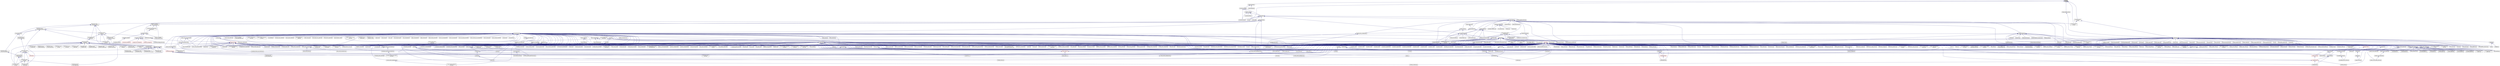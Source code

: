 digraph "tss.hpp"
{
  edge [fontname="Helvetica",fontsize="10",labelfontname="Helvetica",labelfontsize="10"];
  node [fontname="Helvetica",fontsize="10",shape=record];
  Node25 [label="tss.hpp",height=0.2,width=0.4,color="black", fillcolor="grey75", style="filled", fontcolor="black"];
  Node25 -> Node26 [dir="back",color="midnightblue",fontsize="10",style="solid",fontname="Helvetica"];
  Node26 [label="context_base.hpp",height=0.2,width=0.4,color="black", fillcolor="white", style="filled",URL="$d5/ded/context__base_8hpp.html"];
  Node26 -> Node27 [dir="back",color="midnightblue",fontsize="10",style="solid",fontname="Helvetica"];
  Node27 [label="coroutine_impl.hpp",height=0.2,width=0.4,color="black", fillcolor="white", style="filled",URL="$d8/d32/coroutine__impl_8hpp.html"];
  Node27 -> Node28 [dir="back",color="midnightblue",fontsize="10",style="solid",fontname="Helvetica"];
  Node28 [label="coroutine.hpp",height=0.2,width=0.4,color="black", fillcolor="white", style="filled",URL="$de/de0/coroutine_8hpp.html"];
  Node28 -> Node29 [dir="back",color="midnightblue",fontsize="10",style="solid",fontname="Helvetica"];
  Node29 [label="locking_hook.hpp",height=0.2,width=0.4,color="black", fillcolor="white", style="filled",URL="$d3/dff/locking__hook_8hpp.html"];
  Node29 -> Node30 [dir="back",color="midnightblue",fontsize="10",style="solid",fontname="Helvetica"];
  Node30 [label="simple_central_tuplespace.hpp",height=0.2,width=0.4,color="black", fillcolor="white", style="filled",URL="$db/d69/server_2simple__central__tuplespace_8hpp.html"];
  Node30 -> Node31 [dir="back",color="midnightblue",fontsize="10",style="solid",fontname="Helvetica"];
  Node31 [label="simple_central_tuplespace.cpp",height=0.2,width=0.4,color="black", fillcolor="white", style="filled",URL="$d3/dec/simple__central__tuplespace_8cpp.html"];
  Node30 -> Node32 [dir="back",color="midnightblue",fontsize="10",style="solid",fontname="Helvetica"];
  Node32 [label="simple_central_tuplespace.hpp",height=0.2,width=0.4,color="black", fillcolor="white", style="filled",URL="$d0/d4b/stubs_2simple__central__tuplespace_8hpp.html"];
  Node32 -> Node33 [dir="back",color="midnightblue",fontsize="10",style="solid",fontname="Helvetica"];
  Node33 [label="simple_central_tuplespace.hpp",height=0.2,width=0.4,color="black", fillcolor="white", style="filled",URL="$d5/ddd/simple__central__tuplespace_8hpp.html"];
  Node33 -> Node34 [dir="back",color="midnightblue",fontsize="10",style="solid",fontname="Helvetica"];
  Node34 [label="simple_central_tuplespace\l_client.cpp",height=0.2,width=0.4,color="black", fillcolor="white", style="filled",URL="$d1/d7b/simple__central__tuplespace__client_8cpp.html"];
  Node29 -> Node35 [dir="back",color="midnightblue",fontsize="10",style="solid",fontname="Helvetica"];
  Node35 [label="tuples_warehouse.hpp",height=0.2,width=0.4,color="black", fillcolor="white", style="filled",URL="$da/de6/tuples__warehouse_8hpp.html"];
  Node35 -> Node30 [dir="back",color="midnightblue",fontsize="10",style="solid",fontname="Helvetica"];
  Node29 -> Node36 [dir="back",color="midnightblue",fontsize="10",style="solid",fontname="Helvetica"];
  Node36 [label="partitioned_vector\l_component_decl.hpp",height=0.2,width=0.4,color="black", fillcolor="white", style="filled",URL="$dd/d10/partitioned__vector__component__decl_8hpp.html"];
  Node36 -> Node37 [dir="back",color="midnightblue",fontsize="10",style="solid",fontname="Helvetica"];
  Node37 [label="view_element.hpp",height=0.2,width=0.4,color="black", fillcolor="white", style="filled",URL="$de/d49/view__element_8hpp.html"];
  Node37 -> Node38 [dir="back",color="midnightblue",fontsize="10",style="solid",fontname="Helvetica"];
  Node38 [label="partitioned_vector\l_local_view_iterator.hpp",height=0.2,width=0.4,color="black", fillcolor="white", style="filled",URL="$d2/dd5/partitioned__vector__local__view__iterator_8hpp.html"];
  Node38 -> Node39 [dir="back",color="midnightblue",fontsize="10",style="solid",fontname="Helvetica"];
  Node39 [label="partitioned_vector\l_local_view.hpp",height=0.2,width=0.4,color="black", fillcolor="white", style="filled",URL="$d3/de6/partitioned__vector__local__view_8hpp.html"];
  Node39 -> Node40 [dir="back",color="midnightblue",fontsize="10",style="solid",fontname="Helvetica"];
  Node40 [label="partitioned_vector\l_view.hpp",height=0.2,width=0.4,color="black", fillcolor="white", style="filled",URL="$d9/db2/include_2partitioned__vector__view_8hpp.html"];
  Node40 -> Node41 [dir="back",color="midnightblue",fontsize="10",style="solid",fontname="Helvetica"];
  Node41 [label="partitioned_vector\l_subview.cpp",height=0.2,width=0.4,color="black", fillcolor="white", style="filled",URL="$dc/d09/partitioned__vector__subview_8cpp.html"];
  Node40 -> Node42 [dir="back",color="midnightblue",fontsize="10",style="solid",fontname="Helvetica"];
  Node42 [label="partitioned_vector\l_view.cpp",height=0.2,width=0.4,color="black", fillcolor="white", style="filled",URL="$d9/dcf/partitioned__vector__view_8cpp.html"];
  Node40 -> Node43 [dir="back",color="midnightblue",fontsize="10",style="solid",fontname="Helvetica"];
  Node43 [label="partitioned_vector\l_view_iterator.cpp",height=0.2,width=0.4,color="black", fillcolor="white", style="filled",URL="$d6/d94/partitioned__vector__view__iterator_8cpp.html"];
  Node39 -> Node41 [dir="back",color="midnightblue",fontsize="10",style="solid",fontname="Helvetica"];
  Node39 -> Node42 [dir="back",color="midnightblue",fontsize="10",style="solid",fontname="Helvetica"];
  Node37 -> Node44 [dir="back",color="midnightblue",fontsize="10",style="solid",fontname="Helvetica"];
  Node44 [label="partitioned_vector\l_view_iterator.hpp",height=0.2,width=0.4,color="black", fillcolor="white", style="filled",URL="$df/d4b/partitioned__vector__view__iterator_8hpp.html"];
  Node44 -> Node45 [dir="back",color="midnightblue",fontsize="10",style="solid",fontname="Helvetica"];
  Node45 [label="partitioned_vector\l_view.hpp",height=0.2,width=0.4,color="black", fillcolor="white", style="filled",URL="$da/dc2/components_2containers_2partitioned__vector_2partitioned__vector__view_8hpp.html"];
  Node45 -> Node46 [dir="back",color="midnightblue",fontsize="10",style="solid",fontname="Helvetica"];
  Node46 [label="coarray.hpp",height=0.2,width=0.4,color="red", fillcolor="white", style="filled",URL="$d0/da7/coarray_8hpp.html"];
  Node45 -> Node39 [dir="back",color="midnightblue",fontsize="10",style="solid",fontname="Helvetica"];
  Node45 -> Node40 [dir="back",color="midnightblue",fontsize="10",style="solid",fontname="Helvetica"];
  Node45 -> Node41 [dir="back",color="midnightblue",fontsize="10",style="solid",fontname="Helvetica"];
  Node45 -> Node42 [dir="back",color="midnightblue",fontsize="10",style="solid",fontname="Helvetica"];
  Node36 -> Node49 [dir="back",color="midnightblue",fontsize="10",style="solid",fontname="Helvetica"];
  Node49 [label="partitioned_vector\l_component.hpp",height=0.2,width=0.4,color="black", fillcolor="white", style="filled",URL="$d6/d38/partitioned__vector__component_8hpp.html"];
  Node49 -> Node50 [dir="back",color="midnightblue",fontsize="10",style="solid",fontname="Helvetica"];
  Node50 [label="partitioned_vector\l_component.cpp",height=0.2,width=0.4,color="black", fillcolor="white", style="filled",URL="$dc/db9/partitioned__vector__component_8cpp.html"];
  Node49 -> Node51 [dir="back",color="midnightblue",fontsize="10",style="solid",fontname="Helvetica"];
  Node51 [label="partitioned_vector\l_component_double.cpp",height=0.2,width=0.4,color="black", fillcolor="white", style="filled",URL="$d7/d93/partitioned__vector__component__double_8cpp.html"];
  Node49 -> Node52 [dir="back",color="midnightblue",fontsize="10",style="solid",fontname="Helvetica"];
  Node52 [label="partitioned_vector\l_component_int.cpp",height=0.2,width=0.4,color="black", fillcolor="white", style="filled",URL="$d6/d01/partitioned__vector__component__int_8cpp.html"];
  Node49 -> Node53 [dir="back",color="midnightblue",fontsize="10",style="solid",fontname="Helvetica"];
  Node53 [label="partitioned_vector\l_component_std_string.cpp",height=0.2,width=0.4,color="black", fillcolor="white", style="filled",URL="$d8/df2/partitioned__vector__component__std__string_8cpp.html"];
  Node36 -> Node54 [dir="back",color="midnightblue",fontsize="10",style="solid",fontname="Helvetica"];
  Node54 [label="partitioned_vector\l_decl.hpp",height=0.2,width=0.4,color="black", fillcolor="white", style="filled",URL="$d2/d77/partitioned__vector__decl_8hpp.html"];
  Node54 -> Node55 [dir="back",color="midnightblue",fontsize="10",style="solid",fontname="Helvetica"];
  Node55 [label="partitioned_vector.hpp",height=0.2,width=0.4,color="black", fillcolor="white", style="filled",URL="$dc/d76/components_2containers_2partitioned__vector_2partitioned__vector_8hpp.html"];
  Node55 -> Node46 [dir="back",color="midnightblue",fontsize="10",style="solid",fontname="Helvetica"];
  Node55 -> Node45 [dir="back",color="midnightblue",fontsize="10",style="solid",fontname="Helvetica"];
  Node55 -> Node56 [dir="back",color="midnightblue",fontsize="10",style="solid",fontname="Helvetica"];
  Node56 [label="partitioned_vector.hpp",height=0.2,width=0.4,color="red", fillcolor="white", style="filled",URL="$d5/d83/include_2partitioned__vector_8hpp.html"];
  Node56 -> Node57 [dir="back",color="midnightblue",fontsize="10",style="solid",fontname="Helvetica"];
  Node57 [label="partitioned_vector\l_spmd_foreach.cpp",height=0.2,width=0.4,color="black", fillcolor="white", style="filled",URL="$db/d7c/partitioned__vector__spmd__foreach_8cpp.html"];
  Node56 -> Node58 [dir="back",color="midnightblue",fontsize="10",style="solid",fontname="Helvetica"];
  Node58 [label="transpose_serial_vector.cpp",height=0.2,width=0.4,color="black", fillcolor="white", style="filled",URL="$d4/d04/transpose__serial__vector_8cpp.html"];
  Node56 -> Node59 [dir="back",color="midnightblue",fontsize="10",style="solid",fontname="Helvetica"];
  Node59 [label="minmax_element_performance.cpp",height=0.2,width=0.4,color="black", fillcolor="white", style="filled",URL="$d9/d93/minmax__element__performance_8cpp.html"];
  Node56 -> Node60 [dir="back",color="midnightblue",fontsize="10",style="solid",fontname="Helvetica"];
  Node60 [label="partitioned_vector\l_2201.cpp",height=0.2,width=0.4,color="black", fillcolor="white", style="filled",URL="$dc/d39/partitioned__vector__2201_8cpp.html"];
  Node55 -> Node50 [dir="back",color="midnightblue",fontsize="10",style="solid",fontname="Helvetica"];
  Node55 -> Node51 [dir="back",color="midnightblue",fontsize="10",style="solid",fontname="Helvetica"];
  Node55 -> Node52 [dir="back",color="midnightblue",fontsize="10",style="solid",fontname="Helvetica"];
  Node55 -> Node53 [dir="back",color="midnightblue",fontsize="10",style="solid",fontname="Helvetica"];
  Node54 -> Node67 [dir="back",color="midnightblue",fontsize="10",style="solid",fontname="Helvetica"];
  Node67 [label="partitioned_vector\l_component_impl.hpp",height=0.2,width=0.4,color="black", fillcolor="white", style="filled",URL="$d1/d79/partitioned__vector__component__impl_8hpp.html"];
  Node67 -> Node49 [dir="back",color="midnightblue",fontsize="10",style="solid",fontname="Helvetica"];
  Node67 -> Node68 [dir="back",color="midnightblue",fontsize="10",style="solid",fontname="Helvetica"];
  Node68 [label="partitioned_vector\l_impl.hpp",height=0.2,width=0.4,color="black", fillcolor="white", style="filled",URL="$d0/db1/partitioned__vector__impl_8hpp.html"];
  Node68 -> Node55 [dir="back",color="midnightblue",fontsize="10",style="solid",fontname="Helvetica"];
  Node54 -> Node68 [dir="back",color="midnightblue",fontsize="10",style="solid",fontname="Helvetica"];
  Node54 -> Node69 [dir="back",color="midnightblue",fontsize="10",style="solid",fontname="Helvetica"];
  Node69 [label="partitioned_vector\l_predef.hpp",height=0.2,width=0.4,color="black", fillcolor="white", style="filled",URL="$d4/dc4/components_2containers_2partitioned__vector_2partitioned__vector__predef_8hpp.html"];
  Node69 -> Node70 [dir="back",color="midnightblue",fontsize="10",style="solid",fontname="Helvetica"];
  Node70 [label="partitioned_vector\l_predef.hpp",height=0.2,width=0.4,color="black", fillcolor="white", style="filled",URL="$db/dea/include_2partitioned__vector__predef_8hpp.html"];
  Node70 -> Node71 [dir="back",color="midnightblue",fontsize="10",style="solid",fontname="Helvetica"];
  Node71 [label="partitioned_vector\l_foreach.cpp",height=0.2,width=0.4,color="black", fillcolor="white", style="filled",URL="$df/d5f/partitioned__vector__foreach_8cpp.html"];
  Node70 -> Node41 [dir="back",color="midnightblue",fontsize="10",style="solid",fontname="Helvetica"];
  Node70 -> Node42 [dir="back",color="midnightblue",fontsize="10",style="solid",fontname="Helvetica"];
  Node70 -> Node43 [dir="back",color="midnightblue",fontsize="10",style="solid",fontname="Helvetica"];
  Node70 -> Node72 [dir="back",color="midnightblue",fontsize="10",style="solid",fontname="Helvetica"];
  Node72 [label="partitioned_vector\l_copy.cpp",height=0.2,width=0.4,color="black", fillcolor="white", style="filled",URL="$d9/d91/partitioned__vector__copy_8cpp.html"];
  Node70 -> Node62 [dir="back",color="midnightblue",fontsize="10",style="solid",fontname="Helvetica"];
  Node62 [label="partitioned_vector\l_exclusive_scan.cpp",height=0.2,width=0.4,color="black", fillcolor="white", style="filled",URL="$d2/dda/partitioned__vector__exclusive__scan_8cpp.html"];
  Node70 -> Node73 [dir="back",color="midnightblue",fontsize="10",style="solid",fontname="Helvetica"];
  Node73 [label="partitioned_vector\l_fill.cpp",height=0.2,width=0.4,color="black", fillcolor="white", style="filled",URL="$de/d66/partitioned__vector__fill_8cpp.html"];
  Node70 -> Node74 [dir="back",color="midnightblue",fontsize="10",style="solid",fontname="Helvetica"];
  Node74 [label="partitioned_vector\l_for_each.cpp",height=0.2,width=0.4,color="black", fillcolor="white", style="filled",URL="$de/dc8/partitioned__vector__for__each_8cpp.html"];
  Node70 -> Node75 [dir="back",color="midnightblue",fontsize="10",style="solid",fontname="Helvetica"];
  Node75 [label="partitioned_vector\l_handle_values.cpp",height=0.2,width=0.4,color="black", fillcolor="white", style="filled",URL="$dc/dcb/partitioned__vector__handle__values_8cpp.html"];
  Node70 -> Node63 [dir="back",color="midnightblue",fontsize="10",style="solid",fontname="Helvetica"];
  Node63 [label="partitioned_vector\l_inclusive_scan.cpp",height=0.2,width=0.4,color="black", fillcolor="white", style="filled",URL="$d0/dd9/partitioned__vector__inclusive__scan_8cpp.html"];
  Node70 -> Node76 [dir="back",color="midnightblue",fontsize="10",style="solid",fontname="Helvetica"];
  Node76 [label="partitioned_vector\l_iter.cpp",height=0.2,width=0.4,color="black", fillcolor="white", style="filled",URL="$dc/ddf/partitioned__vector__iter_8cpp.html"];
  Node70 -> Node77 [dir="back",color="midnightblue",fontsize="10",style="solid",fontname="Helvetica"];
  Node77 [label="partitioned_vector\l_move.cpp",height=0.2,width=0.4,color="black", fillcolor="white", style="filled",URL="$d8/d25/partitioned__vector__move_8cpp.html"];
  Node70 -> Node78 [dir="back",color="midnightblue",fontsize="10",style="solid",fontname="Helvetica"];
  Node78 [label="partitioned_vector\l_reduce.cpp",height=0.2,width=0.4,color="black", fillcolor="white", style="filled",URL="$d0/d35/partitioned__vector__reduce_8cpp.html"];
  Node70 -> Node79 [dir="back",color="midnightblue",fontsize="10",style="solid",fontname="Helvetica"];
  Node79 [label="partitioned_vector\l_transform.cpp",height=0.2,width=0.4,color="black", fillcolor="white", style="filled",URL="$d5/dda/partitioned__vector__transform_8cpp.html"];
  Node70 -> Node80 [dir="back",color="midnightblue",fontsize="10",style="solid",fontname="Helvetica"];
  Node80 [label="partitioned_vector\l_transform_binary.cpp",height=0.2,width=0.4,color="black", fillcolor="white", style="filled",URL="$d8/d95/partitioned__vector__transform__binary_8cpp.html"];
  Node70 -> Node81 [dir="back",color="midnightblue",fontsize="10",style="solid",fontname="Helvetica"];
  Node81 [label="partitioned_vector\l_transform_reduce.cpp",height=0.2,width=0.4,color="black", fillcolor="white", style="filled",URL="$d7/dab/partitioned__vector__transform__reduce_8cpp.html"];
  Node70 -> Node82 [dir="back",color="midnightblue",fontsize="10",style="solid",fontname="Helvetica"];
  Node82 [label="partitioned_vector\l_transform_scan.cpp",height=0.2,width=0.4,color="black", fillcolor="white", style="filled",URL="$d5/d12/partitioned__vector__transform__scan_8cpp.html"];
  Node54 -> Node83 [dir="back",color="midnightblue",fontsize="10",style="solid",fontname="Helvetica"];
  Node83 [label="partitioned_vector.hpp",height=0.2,width=0.4,color="black", fillcolor="white", style="filled",URL="$de/d3e/runtime_2serialization_2partitioned__vector_8hpp.html"];
  Node83 -> Node84 [dir="back",color="midnightblue",fontsize="10",style="solid",fontname="Helvetica"];
  Node84 [label="serialization.hpp",height=0.2,width=0.4,color="red", fillcolor="white", style="filled",URL="$d8/d21/serialization_8hpp.html"];
  Node84 -> Node85 [dir="back",color="midnightblue",fontsize="10",style="solid",fontname="Helvetica"];
  Node85 [label="template_function_accumulator.cpp",height=0.2,width=0.4,color="black", fillcolor="white", style="filled",URL="$d5/d02/template__function__accumulator_8cpp.html"];
  Node84 -> Node86 [dir="back",color="midnightblue",fontsize="10",style="solid",fontname="Helvetica"];
  Node86 [label="cancelable_action.cpp",height=0.2,width=0.4,color="black", fillcolor="white", style="filled",URL="$d5/d0c/cancelable__action_8cpp.html"];
  Node84 -> Node87 [dir="back",color="midnightblue",fontsize="10",style="solid",fontname="Helvetica"];
  Node87 [label="hello_world_component.hpp",height=0.2,width=0.4,color="black", fillcolor="white", style="filled",URL="$df/df0/hello__world__component_8hpp.html"];
  Node87 -> Node88 [dir="back",color="midnightblue",fontsize="10",style="solid",fontname="Helvetica"];
  Node88 [label="hello_world_client.cpp",height=0.2,width=0.4,color="black", fillcolor="white", style="filled",URL="$d5/da6/hello__world__client_8cpp.html"];
  Node87 -> Node89 [dir="back",color="midnightblue",fontsize="10",style="solid",fontname="Helvetica"];
  Node89 [label="hello_world_component.cpp",height=0.2,width=0.4,color="black", fillcolor="white", style="filled",URL="$d8/daa/hello__world__component_8cpp.html"];
  Node84 -> Node99 [dir="back",color="midnightblue",fontsize="10",style="solid",fontname="Helvetica"];
  Node99 [label="pingpong.cpp",height=0.2,width=0.4,color="black", fillcolor="white", style="filled",URL="$dd/d4d/pingpong_8cpp.html"];
  Node84 -> Node100 [dir="back",color="midnightblue",fontsize="10",style="solid",fontname="Helvetica"];
  Node100 [label="sierpinski.cpp",height=0.2,width=0.4,color="black", fillcolor="white", style="filled",URL="$d3/d7e/sierpinski_8cpp.html"];
  Node84 -> Node103 [dir="back",color="midnightblue",fontsize="10",style="solid",fontname="Helvetica"];
  Node103 [label="transpose_block_numa.cpp",height=0.2,width=0.4,color="black", fillcolor="white", style="filled",URL="$dd/d3b/transpose__block__numa_8cpp.html"];
  Node84 -> Node104 [dir="back",color="midnightblue",fontsize="10",style="solid",fontname="Helvetica"];
  Node104 [label="osu_bcast.cpp",height=0.2,width=0.4,color="black", fillcolor="white", style="filled",URL="$d3/dca/osu__bcast_8cpp.html"];
  Node84 -> Node105 [dir="back",color="midnightblue",fontsize="10",style="solid",fontname="Helvetica"];
  Node105 [label="osu_bibw.cpp",height=0.2,width=0.4,color="black", fillcolor="white", style="filled",URL="$d2/d04/osu__bibw_8cpp.html"];
  Node84 -> Node106 [dir="back",color="midnightblue",fontsize="10",style="solid",fontname="Helvetica"];
  Node106 [label="osu_bw.cpp",height=0.2,width=0.4,color="black", fillcolor="white", style="filled",URL="$d4/d20/osu__bw_8cpp.html"];
  Node84 -> Node107 [dir="back",color="midnightblue",fontsize="10",style="solid",fontname="Helvetica"];
  Node107 [label="osu_latency.cpp",height=0.2,width=0.4,color="black", fillcolor="white", style="filled",URL="$df/d58/osu__latency_8cpp.html"];
  Node84 -> Node108 [dir="back",color="midnightblue",fontsize="10",style="solid",fontname="Helvetica"];
  Node108 [label="osu_multi_lat.cpp",height=0.2,width=0.4,color="black", fillcolor="white", style="filled",URL="$d7/d91/osu__multi__lat_8cpp.html"];
  Node84 -> Node109 [dir="back",color="midnightblue",fontsize="10",style="solid",fontname="Helvetica"];
  Node109 [label="pingpong_performance.cpp",height=0.2,width=0.4,color="black", fillcolor="white", style="filled",URL="$de/d03/pingpong__performance_8cpp.html"];
  Node84 -> Node110 [dir="back",color="midnightblue",fontsize="10",style="solid",fontname="Helvetica"];
  Node110 [label="action_move_semantics.cpp",height=0.2,width=0.4,color="black", fillcolor="white", style="filled",URL="$d4/db3/action__move__semantics_8cpp.html"];
  Node84 -> Node111 [dir="back",color="midnightblue",fontsize="10",style="solid",fontname="Helvetica"];
  Node111 [label="movable_objects.cpp",height=0.2,width=0.4,color="black", fillcolor="white", style="filled",URL="$d8/d65/movable__objects_8cpp.html"];
  Node84 -> Node112 [dir="back",color="midnightblue",fontsize="10",style="solid",fontname="Helvetica"];
  Node112 [label="duplicate_id_registration\l_1596.cpp",height=0.2,width=0.4,color="black", fillcolor="white", style="filled",URL="$db/d8d/duplicate__id__registration__1596_8cpp.html"];
  Node84 -> Node114 [dir="back",color="midnightblue",fontsize="10",style="solid",fontname="Helvetica"];
  Node114 [label="managed_refcnt_checker.cpp",height=0.2,width=0.4,color="black", fillcolor="white", style="filled",URL="$d3/d8d/managed__refcnt__checker_8cpp.html"];
  Node84 -> Node115 [dir="back",color="midnightblue",fontsize="10",style="solid",fontname="Helvetica"];
  Node115 [label="simple_mobile_object.cpp",height=0.2,width=0.4,color="black", fillcolor="white", style="filled",URL="$d2/da7/simple__mobile__object_8cpp.html"];
  Node84 -> Node116 [dir="back",color="midnightblue",fontsize="10",style="solid",fontname="Helvetica"];
  Node116 [label="simple_refcnt_checker.cpp",height=0.2,width=0.4,color="black", fillcolor="white", style="filled",URL="$df/d16/simple__refcnt__checker_8cpp.html"];
  Node84 -> Node117 [dir="back",color="midnightblue",fontsize="10",style="solid",fontname="Helvetica"];
  Node117 [label="copy_component.cpp",height=0.2,width=0.4,color="black", fillcolor="white", style="filled",URL="$d5/d8d/copy__component_8cpp.html"];
  Node84 -> Node118 [dir="back",color="midnightblue",fontsize="10",style="solid",fontname="Helvetica"];
  Node118 [label="get_gid.cpp",height=0.2,width=0.4,color="black", fillcolor="white", style="filled",URL="$dc/dc1/get__gid_8cpp.html"];
  Node84 -> Node119 [dir="back",color="midnightblue",fontsize="10",style="solid",fontname="Helvetica"];
  Node119 [label="migrate_component.cpp",height=0.2,width=0.4,color="black", fillcolor="white", style="filled",URL="$dc/d78/migrate__component_8cpp.html"];
  Node84 -> Node120 [dir="back",color="midnightblue",fontsize="10",style="solid",fontname="Helvetica"];
  Node120 [label="migrate_component_to\l_storage.cpp",height=0.2,width=0.4,color="black", fillcolor="white", style="filled",URL="$dd/d02/migrate__component__to__storage_8cpp.html"];
  Node36 -> Node69 [dir="back",color="midnightblue",fontsize="10",style="solid",fontname="Helvetica"];
  Node36 -> Node121 [dir="back",color="midnightblue",fontsize="10",style="solid",fontname="Helvetica"];
  Node121 [label="partitioned_vector\l_segmented_iterator.hpp",height=0.2,width=0.4,color="black", fillcolor="white", style="filled",URL="$dc/dea/partitioned__vector__segmented__iterator_8hpp.html"];
  Node121 -> Node37 [dir="back",color="midnightblue",fontsize="10",style="solid",fontname="Helvetica"];
  Node121 -> Node54 [dir="back",color="midnightblue",fontsize="10",style="solid",fontname="Helvetica"];
  Node121 -> Node68 [dir="back",color="midnightblue",fontsize="10",style="solid",fontname="Helvetica"];
  Node121 -> Node45 [dir="back",color="midnightblue",fontsize="10",style="solid",fontname="Helvetica"];
  Node121 -> Node44 [dir="back",color="midnightblue",fontsize="10",style="solid",fontname="Helvetica"];
  Node29 -> Node67 [dir="back",color="midnightblue",fontsize="10",style="solid",fontname="Helvetica"];
  Node29 -> Node122 [dir="back",color="midnightblue",fontsize="10",style="solid",fontname="Helvetica"];
  Node122 [label="partition_unordered\l_map_component.hpp",height=0.2,width=0.4,color="black", fillcolor="white", style="filled",URL="$d8/df3/partition__unordered__map__component_8hpp.html"];
  Node122 -> Node123 [dir="back",color="midnightblue",fontsize="10",style="solid",fontname="Helvetica"];
  Node123 [label="unordered_map.hpp",height=0.2,width=0.4,color="black", fillcolor="white", style="filled",URL="$d9/ddf/hpx_2components_2containers_2unordered_2unordered__map_8hpp.html"];
  Node123 -> Node124 [dir="back",color="midnightblue",fontsize="10",style="solid",fontname="Helvetica"];
  Node124 [label="component_storage.hpp",height=0.2,width=0.4,color="black", fillcolor="white", style="filled",URL="$d6/d36/components_2component__storage_2server_2component__storage_8hpp.html"];
  Node124 -> Node125 [dir="back",color="midnightblue",fontsize="10",style="solid",fontname="Helvetica"];
  Node125 [label="component_storage.hpp",height=0.2,width=0.4,color="red", fillcolor="white", style="filled",URL="$d0/dd6/components_2component__storage_2component__storage_8hpp.html"];
  Node124 -> Node129 [dir="back",color="midnightblue",fontsize="10",style="solid",fontname="Helvetica"];
  Node129 [label="migrate_from_storage.hpp",height=0.2,width=0.4,color="red", fillcolor="white", style="filled",URL="$d3/d9f/server_2migrate__from__storage_8hpp.html"];
  Node124 -> Node131 [dir="back",color="midnightblue",fontsize="10",style="solid",fontname="Helvetica"];
  Node131 [label="migrate_to_storage.hpp",height=0.2,width=0.4,color="red", fillcolor="white", style="filled",URL="$d4/d4c/server_2migrate__to__storage_8hpp.html"];
  Node124 -> Node133 [dir="back",color="midnightblue",fontsize="10",style="solid",fontname="Helvetica"];
  Node133 [label="component_storage_server.cpp",height=0.2,width=0.4,color="black", fillcolor="white", style="filled",URL="$d4/dcb/component__storage__server_8cpp.html"];
  Node123 -> Node134 [dir="back",color="midnightblue",fontsize="10",style="solid",fontname="Helvetica"];
  Node134 [label="unordered_map.hpp",height=0.2,width=0.4,color="black", fillcolor="white", style="filled",URL="$d6/d06/hpx_2include_2unordered__map_8hpp.html"];
  Node134 -> Node135 [dir="back",color="midnightblue",fontsize="10",style="solid",fontname="Helvetica"];
  Node135 [label="unordered_map.cpp",height=0.2,width=0.4,color="black", fillcolor="white", style="filled",URL="$d1/d75/unordered__map_8cpp.html"];
  Node123 -> Node136 [dir="back",color="midnightblue",fontsize="10",style="solid",fontname="Helvetica"];
  Node136 [label="partition_unordered\l_map_component.cpp",height=0.2,width=0.4,color="black", fillcolor="white", style="filled",URL="$d5/d34/partition__unordered__map__component_8cpp.html"];
  Node122 -> Node137 [dir="back",color="midnightblue",fontsize="10",style="solid",fontname="Helvetica"];
  Node137 [label="unordered_map_segmented\l_iterator.hpp",height=0.2,width=0.4,color="black", fillcolor="white", style="filled",URL="$dc/dfd/unordered__map__segmented__iterator_8hpp.html"];
  Node137 -> Node123 [dir="back",color="midnightblue",fontsize="10",style="solid",fontname="Helvetica"];
  Node122 -> Node136 [dir="back",color="midnightblue",fontsize="10",style="solid",fontname="Helvetica"];
  Node29 -> Node138 [dir="back",color="midnightblue",fontsize="10",style="solid",fontname="Helvetica"];
  Node138 [label="components.hpp",height=0.2,width=0.4,color="black", fillcolor="white", style="filled",URL="$d2/d8d/components_8hpp.html"];
  Node138 -> Node139 [dir="back",color="midnightblue",fontsize="10",style="solid",fontname="Helvetica"];
  Node139 [label="accumulator.hpp",height=0.2,width=0.4,color="black", fillcolor="white", style="filled",URL="$d4/d9d/server_2accumulator_8hpp.html"];
  Node139 -> Node140 [dir="back",color="midnightblue",fontsize="10",style="solid",fontname="Helvetica"];
  Node140 [label="accumulator.cpp",height=0.2,width=0.4,color="black", fillcolor="white", style="filled",URL="$d1/d81/accumulator_8cpp.html"];
  Node139 -> Node141 [dir="back",color="midnightblue",fontsize="10",style="solid",fontname="Helvetica"];
  Node141 [label="accumulator.hpp",height=0.2,width=0.4,color="black", fillcolor="white", style="filled",URL="$d8/d5e/accumulator_8hpp.html"];
  Node141 -> Node142 [dir="back",color="midnightblue",fontsize="10",style="solid",fontname="Helvetica"];
  Node142 [label="accumulator_client.cpp",height=0.2,width=0.4,color="black", fillcolor="white", style="filled",URL="$d7/dd0/accumulator__client_8cpp.html"];
  Node138 -> Node141 [dir="back",color="midnightblue",fontsize="10",style="solid",fontname="Helvetica"];
  Node138 -> Node143 [dir="back",color="midnightblue",fontsize="10",style="solid",fontname="Helvetica"];
  Node143 [label="template_accumulator.hpp",height=0.2,width=0.4,color="black", fillcolor="white", style="filled",URL="$d0/d3f/server_2template__accumulator_8hpp.html"];
  Node143 -> Node144 [dir="back",color="midnightblue",fontsize="10",style="solid",fontname="Helvetica"];
  Node144 [label="template_accumulator.hpp",height=0.2,width=0.4,color="black", fillcolor="white", style="filled",URL="$dd/da9/template__accumulator_8hpp.html"];
  Node144 -> Node145 [dir="back",color="midnightblue",fontsize="10",style="solid",fontname="Helvetica"];
  Node145 [label="template_accumulator\l_client.cpp",height=0.2,width=0.4,color="black", fillcolor="white", style="filled",URL="$df/d93/template__accumulator__client_8cpp.html"];
  Node138 -> Node146 [dir="back",color="midnightblue",fontsize="10",style="solid",fontname="Helvetica"];
  Node146 [label="template_function_accumulator.hpp",height=0.2,width=0.4,color="black", fillcolor="white", style="filled",URL="$d7/da6/server_2template__function__accumulator_8hpp.html"];
  Node146 -> Node85 [dir="back",color="midnightblue",fontsize="10",style="solid",fontname="Helvetica"];
  Node146 -> Node147 [dir="back",color="midnightblue",fontsize="10",style="solid",fontname="Helvetica"];
  Node147 [label="template_function_accumulator.hpp",height=0.2,width=0.4,color="black", fillcolor="white", style="filled",URL="$d3/de9/template__function__accumulator_8hpp.html"];
  Node147 -> Node148 [dir="back",color="midnightblue",fontsize="10",style="solid",fontname="Helvetica"];
  Node148 [label="template_function_accumulator\l_client.cpp",height=0.2,width=0.4,color="black", fillcolor="white", style="filled",URL="$d0/dc6/template__function__accumulator__client_8cpp.html"];
  Node138 -> Node144 [dir="back",color="midnightblue",fontsize="10",style="solid",fontname="Helvetica"];
  Node138 -> Node85 [dir="back",color="midnightblue",fontsize="10",style="solid",fontname="Helvetica"];
  Node138 -> Node147 [dir="back",color="midnightblue",fontsize="10",style="solid",fontname="Helvetica"];
  Node138 -> Node149 [dir="back",color="midnightblue",fontsize="10",style="solid",fontname="Helvetica"];
  Node149 [label="allgather_module.cpp",height=0.2,width=0.4,color="black", fillcolor="white", style="filled",URL="$df/de4/allgather__module_8cpp.html"];
  Node138 -> Node150 [dir="back",color="midnightblue",fontsize="10",style="solid",fontname="Helvetica"];
  Node150 [label="allgather.hpp",height=0.2,width=0.4,color="black", fillcolor="white", style="filled",URL="$d4/d4a/allgather_8hpp.html"];
  Node150 -> Node149 [dir="back",color="midnightblue",fontsize="10",style="solid",fontname="Helvetica"];
  Node150 -> Node151 [dir="back",color="midnightblue",fontsize="10",style="solid",fontname="Helvetica"];
  Node151 [label="allgather.cpp",height=0.2,width=0.4,color="black", fillcolor="white", style="filled",URL="$d7/d06/allgather_8cpp.html"];
  Node150 -> Node152 [dir="back",color="midnightblue",fontsize="10",style="solid",fontname="Helvetica"];
  Node152 [label="ag_client.cpp",height=0.2,width=0.4,color="black", fillcolor="white", style="filled",URL="$d4/d5d/ag__client_8cpp.html"];
  Node138 -> Node153 [dir="back",color="midnightblue",fontsize="10",style="solid",fontname="Helvetica"];
  Node153 [label="allgather_and_gate.hpp",height=0.2,width=0.4,color="black", fillcolor="white", style="filled",URL="$d9/dbb/allgather__and__gate_8hpp.html"];
  Node153 -> Node149 [dir="back",color="midnightblue",fontsize="10",style="solid",fontname="Helvetica"];
  Node153 -> Node154 [dir="back",color="midnightblue",fontsize="10",style="solid",fontname="Helvetica"];
  Node154 [label="allgather_and_gate.cpp",height=0.2,width=0.4,color="black", fillcolor="white", style="filled",URL="$d1/d56/allgather__and__gate_8cpp.html"];
  Node153 -> Node152 [dir="back",color="midnightblue",fontsize="10",style="solid",fontname="Helvetica"];
  Node138 -> Node86 [dir="back",color="midnightblue",fontsize="10",style="solid",fontname="Helvetica"];
  Node138 -> Node155 [dir="back",color="midnightblue",fontsize="10",style="solid",fontname="Helvetica"];
  Node155 [label="cancelable_action.hpp",height=0.2,width=0.4,color="black", fillcolor="white", style="filled",URL="$d5/d4d/server_2cancelable__action_8hpp.html"];
  Node155 -> Node86 [dir="back",color="midnightblue",fontsize="10",style="solid",fontname="Helvetica"];
  Node155 -> Node156 [dir="back",color="midnightblue",fontsize="10",style="solid",fontname="Helvetica"];
  Node156 [label="cancelable_action.hpp",height=0.2,width=0.4,color="black", fillcolor="white", style="filled",URL="$d0/da3/stubs_2cancelable__action_8hpp.html"];
  Node156 -> Node157 [dir="back",color="midnightblue",fontsize="10",style="solid",fontname="Helvetica"];
  Node157 [label="cancelable_action.hpp",height=0.2,width=0.4,color="black", fillcolor="white", style="filled",URL="$d6/d28/cancelable__action_8hpp.html"];
  Node157 -> Node158 [dir="back",color="midnightblue",fontsize="10",style="solid",fontname="Helvetica"];
  Node158 [label="cancelable_action_client.cpp",height=0.2,width=0.4,color="black", fillcolor="white", style="filled",URL="$d1/db8/cancelable__action__client_8cpp.html"];
  Node138 -> Node157 [dir="back",color="midnightblue",fontsize="10",style="solid",fontname="Helvetica"];
  Node138 -> Node87 [dir="back",color="midnightblue",fontsize="10",style="solid",fontname="Helvetica"];
  Node138 -> Node159 [dir="back",color="midnightblue",fontsize="10",style="solid",fontname="Helvetica"];
  Node159 [label="row.hpp",height=0.2,width=0.4,color="black", fillcolor="white", style="filled",URL="$de/d74/server_2row_8hpp.html"];
  Node159 -> Node160 [dir="back",color="midnightblue",fontsize="10",style="solid",fontname="Helvetica"];
  Node160 [label="row.hpp",height=0.2,width=0.4,color="black", fillcolor="white", style="filled",URL="$dc/d69/row_8hpp.html"];
  Node160 -> Node161 [dir="back",color="midnightblue",fontsize="10",style="solid",fontname="Helvetica"];
  Node161 [label="grid.hpp",height=0.2,width=0.4,color="black", fillcolor="white", style="filled",URL="$dc/d8a/grid_8hpp.html"];
  Node161 -> Node162 [dir="back",color="midnightblue",fontsize="10",style="solid",fontname="Helvetica"];
  Node162 [label="jacobi.cpp",height=0.2,width=0.4,color="black", fillcolor="white", style="filled",URL="$d2/d27/jacobi_8cpp.html"];
  Node161 -> Node163 [dir="back",color="midnightblue",fontsize="10",style="solid",fontname="Helvetica"];
  Node163 [label="solver.hpp",height=0.2,width=0.4,color="black", fillcolor="white", style="filled",URL="$db/d9a/server_2solver_8hpp.html"];
  Node163 -> Node164 [dir="back",color="midnightblue",fontsize="10",style="solid",fontname="Helvetica"];
  Node164 [label="solver.hpp",height=0.2,width=0.4,color="black", fillcolor="white", style="filled",URL="$d2/d1c/solver_8hpp.html"];
  Node164 -> Node162 [dir="back",color="midnightblue",fontsize="10",style="solid",fontname="Helvetica"];
  Node163 -> Node165 [dir="back",color="midnightblue",fontsize="10",style="solid",fontname="Helvetica"];
  Node165 [label="solver.cpp",height=0.2,width=0.4,color="black", fillcolor="white", style="filled",URL="$d6/d94/solver_8cpp.html"];
  Node161 -> Node164 [dir="back",color="midnightblue",fontsize="10",style="solid",fontname="Helvetica"];
  Node161 -> Node166 [dir="back",color="midnightblue",fontsize="10",style="solid",fontname="Helvetica"];
  Node166 [label="grid.cpp",height=0.2,width=0.4,color="black", fillcolor="white", style="filled",URL="$d6/d1b/jacobi__component_2grid_8cpp.html"];
  Node160 -> Node167 [dir="back",color="midnightblue",fontsize="10",style="solid",fontname="Helvetica"];
  Node167 [label="stencil_iterator.hpp",height=0.2,width=0.4,color="black", fillcolor="white", style="filled",URL="$dc/d5c/server_2stencil__iterator_8hpp.html"];
  Node167 -> Node163 [dir="back",color="midnightblue",fontsize="10",style="solid",fontname="Helvetica"];
  Node167 -> Node168 [dir="back",color="midnightblue",fontsize="10",style="solid",fontname="Helvetica"];
  Node168 [label="stencil_iterator.cpp",height=0.2,width=0.4,color="black", fillcolor="white", style="filled",URL="$d6/de1/server_2stencil__iterator_8cpp.html"];
  Node167 -> Node169 [dir="back",color="midnightblue",fontsize="10",style="solid",fontname="Helvetica"];
  Node169 [label="stencil_iterator.cpp",height=0.2,width=0.4,color="black", fillcolor="white", style="filled",URL="$d7/d71/stencil__iterator_8cpp.html"];
  Node160 -> Node166 [dir="back",color="midnightblue",fontsize="10",style="solid",fontname="Helvetica"];
  Node159 -> Node170 [dir="back",color="midnightblue",fontsize="10",style="solid",fontname="Helvetica"];
  Node170 [label="row.cpp",height=0.2,width=0.4,color="black", fillcolor="white", style="filled",URL="$d3/d86/server_2row_8cpp.html"];
  Node138 -> Node167 [dir="back",color="midnightblue",fontsize="10",style="solid",fontname="Helvetica"];
  Node138 -> Node163 [dir="back",color="midnightblue",fontsize="10",style="solid",fontname="Helvetica"];
  Node138 -> Node171 [dir="back",color="midnightblue",fontsize="10",style="solid",fontname="Helvetica"];
  Node171 [label="jacobi_component.cpp",height=0.2,width=0.4,color="black", fillcolor="white", style="filled",URL="$d1/d25/jacobi__component_8cpp.html"];
  Node138 -> Node172 [dir="back",color="midnightblue",fontsize="10",style="solid",fontname="Helvetica"];
  Node172 [label="nqueen.hpp",height=0.2,width=0.4,color="black", fillcolor="white", style="filled",URL="$de/d58/server_2nqueen_8hpp.html"];
  Node172 -> Node173 [dir="back",color="midnightblue",fontsize="10",style="solid",fontname="Helvetica"];
  Node173 [label="nqueen.cpp",height=0.2,width=0.4,color="black", fillcolor="white", style="filled",URL="$db/dca/nqueen_8cpp.html"];
  Node172 -> Node174 [dir="back",color="midnightblue",fontsize="10",style="solid",fontname="Helvetica"];
  Node174 [label="nqueen.hpp",height=0.2,width=0.4,color="black", fillcolor="white", style="filled",URL="$da/dfd/stubs_2nqueen_8hpp.html"];
  Node174 -> Node175 [dir="back",color="midnightblue",fontsize="10",style="solid",fontname="Helvetica"];
  Node175 [label="nqueen.hpp",height=0.2,width=0.4,color="black", fillcolor="white", style="filled",URL="$d0/d07/nqueen_8hpp.html"];
  Node175 -> Node176 [dir="back",color="midnightblue",fontsize="10",style="solid",fontname="Helvetica"];
  Node176 [label="nqueen_client.cpp",height=0.2,width=0.4,color="black", fillcolor="white", style="filled",URL="$d3/d5e/nqueen__client_8cpp.html"];
  Node138 -> Node177 [dir="back",color="midnightblue",fontsize="10",style="solid",fontname="Helvetica"];
  Node177 [label="sine.cpp",height=0.2,width=0.4,color="black", fillcolor="white", style="filled",URL="$d3/d0d/server_2sine_8cpp.html"];
  Node138 -> Node178 [dir="back",color="midnightblue",fontsize="10",style="solid",fontname="Helvetica"];
  Node178 [label="component_ctors.cpp",height=0.2,width=0.4,color="black", fillcolor="white", style="filled",URL="$d3/d2a/component__ctors_8cpp.html"];
  Node138 -> Node179 [dir="back",color="midnightblue",fontsize="10",style="solid",fontname="Helvetica"];
  Node179 [label="component_in_executable.cpp",height=0.2,width=0.4,color="black", fillcolor="white", style="filled",URL="$d8/d4b/component__in__executable_8cpp.html"];
  Node138 -> Node180 [dir="back",color="midnightblue",fontsize="10",style="solid",fontname="Helvetica"];
  Node180 [label="component_inheritance.cpp",height=0.2,width=0.4,color="black", fillcolor="white", style="filled",URL="$d8/d55/component__inheritance_8cpp.html"];
  Node138 -> Node181 [dir="back",color="midnightblue",fontsize="10",style="solid",fontname="Helvetica"];
  Node181 [label="component_with_executor.cpp",height=0.2,width=0.4,color="black", fillcolor="white", style="filled",URL="$d4/d20/component__with__executor_8cpp.html"];
  Node138 -> Node182 [dir="back",color="midnightblue",fontsize="10",style="solid",fontname="Helvetica"];
  Node182 [label="factorial.cpp",height=0.2,width=0.4,color="black", fillcolor="white", style="filled",URL="$d9/d00/factorial_8cpp.html"];
  Node138 -> Node183 [dir="back",color="midnightblue",fontsize="10",style="solid",fontname="Helvetica"];
  Node183 [label="hello_world.cpp",height=0.2,width=0.4,color="black", fillcolor="white", style="filled",URL="$d0/d67/hello__world_8cpp.html"];
  Node138 -> Node184 [dir="back",color="midnightblue",fontsize="10",style="solid",fontname="Helvetica"];
  Node184 [label="latch_local.cpp",height=0.2,width=0.4,color="black", fillcolor="white", style="filled",URL="$dd/dd3/latch__local_8cpp.html"];
  Node138 -> Node185 [dir="back",color="midnightblue",fontsize="10",style="solid",fontname="Helvetica"];
  Node185 [label="latch_remote.cpp",height=0.2,width=0.4,color="black", fillcolor="white", style="filled",URL="$df/d59/latch__remote_8cpp.html"];
  Node138 -> Node99 [dir="back",color="midnightblue",fontsize="10",style="solid",fontname="Helvetica"];
  Node138 -> Node186 [dir="back",color="midnightblue",fontsize="10",style="solid",fontname="Helvetica"];
  Node186 [label="random_mem_access.hpp",height=0.2,width=0.4,color="black", fillcolor="white", style="filled",URL="$d0/d19/server_2random__mem__access_8hpp.html"];
  Node186 -> Node187 [dir="back",color="midnightblue",fontsize="10",style="solid",fontname="Helvetica"];
  Node187 [label="random_mem_access.cpp",height=0.2,width=0.4,color="black", fillcolor="white", style="filled",URL="$d1/d51/random__mem__access_8cpp.html"];
  Node186 -> Node188 [dir="back",color="midnightblue",fontsize="10",style="solid",fontname="Helvetica"];
  Node188 [label="random_mem_access.hpp",height=0.2,width=0.4,color="black", fillcolor="white", style="filled",URL="$d3/d32/stubs_2random__mem__access_8hpp.html"];
  Node188 -> Node189 [dir="back",color="midnightblue",fontsize="10",style="solid",fontname="Helvetica"];
  Node189 [label="random_mem_access.hpp",height=0.2,width=0.4,color="black", fillcolor="white", style="filled",URL="$db/de8/random__mem__access_8hpp.html"];
  Node189 -> Node190 [dir="back",color="midnightblue",fontsize="10",style="solid",fontname="Helvetica"];
  Node190 [label="random_mem_access_client.cpp",height=0.2,width=0.4,color="black", fillcolor="white", style="filled",URL="$df/d1b/random__mem__access__client_8cpp.html"];
  Node138 -> Node191 [dir="back",color="midnightblue",fontsize="10",style="solid",fontname="Helvetica"];
  Node191 [label="sheneos_compare.cpp",height=0.2,width=0.4,color="black", fillcolor="white", style="filled",URL="$dc/d11/sheneos__compare_8cpp.html"];
  Node138 -> Node192 [dir="back",color="midnightblue",fontsize="10",style="solid",fontname="Helvetica"];
  Node192 [label="throttle.hpp",height=0.2,width=0.4,color="black", fillcolor="white", style="filled",URL="$db/dc9/server_2throttle_8hpp.html"];
  Node192 -> Node193 [dir="back",color="midnightblue",fontsize="10",style="solid",fontname="Helvetica"];
  Node193 [label="throttle.cpp",height=0.2,width=0.4,color="black", fillcolor="white", style="filled",URL="$de/d56/server_2throttle_8cpp.html"];
  Node192 -> Node194 [dir="back",color="midnightblue",fontsize="10",style="solid",fontname="Helvetica"];
  Node194 [label="throttle.hpp",height=0.2,width=0.4,color="black", fillcolor="white", style="filled",URL="$d5/dec/stubs_2throttle_8hpp.html"];
  Node194 -> Node195 [dir="back",color="midnightblue",fontsize="10",style="solid",fontname="Helvetica"];
  Node195 [label="throttle.hpp",height=0.2,width=0.4,color="black", fillcolor="white", style="filled",URL="$d2/d2e/throttle_8hpp.html"];
  Node195 -> Node196 [dir="back",color="midnightblue",fontsize="10",style="solid",fontname="Helvetica"];
  Node196 [label="throttle.cpp",height=0.2,width=0.4,color="black", fillcolor="white", style="filled",URL="$db/d02/throttle_8cpp.html"];
  Node195 -> Node197 [dir="back",color="midnightblue",fontsize="10",style="solid",fontname="Helvetica"];
  Node197 [label="throttle_client.cpp",height=0.2,width=0.4,color="black", fillcolor="white", style="filled",URL="$d0/db7/throttle__client_8cpp.html"];
  Node138 -> Node197 [dir="back",color="midnightblue",fontsize="10",style="solid",fontname="Helvetica"];
  Node138 -> Node30 [dir="back",color="midnightblue",fontsize="10",style="solid",fontname="Helvetica"];
  Node138 -> Node35 [dir="back",color="midnightblue",fontsize="10",style="solid",fontname="Helvetica"];
  Node138 -> Node33 [dir="back",color="midnightblue",fontsize="10",style="solid",fontname="Helvetica"];
  Node138 -> Node198 [dir="back",color="midnightblue",fontsize="10",style="solid",fontname="Helvetica"];
  Node198 [label="iostreams.hpp",height=0.2,width=0.4,color="black", fillcolor="white", style="filled",URL="$de/d22/iostreams_8hpp.html"];
  Node198 -> Node151 [dir="back",color="midnightblue",fontsize="10",style="solid",fontname="Helvetica"];
  Node198 -> Node154 [dir="back",color="midnightblue",fontsize="10",style="solid",fontname="Helvetica"];
  Node198 -> Node199 [dir="back",color="midnightblue",fontsize="10",style="solid",fontname="Helvetica"];
  Node199 [label="async_io_action.cpp",height=0.2,width=0.4,color="black", fillcolor="white", style="filled",URL="$d3/df5/async__io__action_8cpp.html"];
  Node198 -> Node200 [dir="back",color="midnightblue",fontsize="10",style="solid",fontname="Helvetica"];
  Node200 [label="async_io_external.cpp",height=0.2,width=0.4,color="black", fillcolor="white", style="filled",URL="$da/d9a/async__io__external_8cpp.html"];
  Node198 -> Node201 [dir="back",color="midnightblue",fontsize="10",style="solid",fontname="Helvetica"];
  Node201 [label="async_io_low_level.cpp",height=0.2,width=0.4,color="black", fillcolor="white", style="filled",URL="$dc/d10/async__io__low__level_8cpp.html"];
  Node198 -> Node202 [dir="back",color="midnightblue",fontsize="10",style="solid",fontname="Helvetica"];
  Node202 [label="async_io_simple.cpp",height=0.2,width=0.4,color="black", fillcolor="white", style="filled",URL="$da/db7/async__io__simple_8cpp.html"];
  Node198 -> Node203 [dir="back",color="midnightblue",fontsize="10",style="solid",fontname="Helvetica"];
  Node203 [label="os_thread_num.cpp",height=0.2,width=0.4,color="black", fillcolor="white", style="filled",URL="$d2/dfb/os__thread__num_8cpp.html"];
  Node198 -> Node204 [dir="back",color="midnightblue",fontsize="10",style="solid",fontname="Helvetica"];
  Node204 [label="rnd_future_reduce.cpp",height=0.2,width=0.4,color="black", fillcolor="white", style="filled",URL="$d1/db5/rnd__future__reduce_8cpp.html"];
  Node198 -> Node205 [dir="back",color="midnightblue",fontsize="10",style="solid",fontname="Helvetica"];
  Node205 [label="heartbeat_console.cpp",height=0.2,width=0.4,color="black", fillcolor="white", style="filled",URL="$da/de8/heartbeat__console_8cpp.html"];
  Node198 -> Node89 [dir="back",color="midnightblue",fontsize="10",style="solid",fontname="Helvetica"];
  Node198 -> Node162 [dir="back",color="midnightblue",fontsize="10",style="solid",fontname="Helvetica"];
  Node198 -> Node167 [dir="back",color="midnightblue",fontsize="10",style="solid",fontname="Helvetica"];
  Node198 -> Node166 [dir="back",color="midnightblue",fontsize="10",style="solid",fontname="Helvetica"];
  Node198 -> Node206 [dir="back",color="midnightblue",fontsize="10",style="solid",fontname="Helvetica"];
  Node206 [label="access_counter_set.cpp",height=0.2,width=0.4,color="black", fillcolor="white", style="filled",URL="$dc/d52/access__counter__set_8cpp.html"];
  Node198 -> Node207 [dir="back",color="midnightblue",fontsize="10",style="solid",fontname="Helvetica"];
  Node207 [label="1d_wave_equation.cpp",height=0.2,width=0.4,color="black", fillcolor="white", style="filled",URL="$da/dab/1d__wave__equation_8cpp.html"];
  Node198 -> Node208 [dir="back",color="midnightblue",fontsize="10",style="solid",fontname="Helvetica"];
  Node208 [label="allow_unknown_options.cpp",height=0.2,width=0.4,color="black", fillcolor="white", style="filled",URL="$d9/dc9/allow__unknown__options_8cpp.html"];
  Node198 -> Node209 [dir="back",color="midnightblue",fontsize="10",style="solid",fontname="Helvetica"];
  Node209 [label="command_line_handling.cpp",height=0.2,width=0.4,color="black", fillcolor="white", style="filled",URL="$d4/d05/examples_2quickstart_2command__line__handling_8cpp.html"];
  Node198 -> Node178 [dir="back",color="midnightblue",fontsize="10",style="solid",fontname="Helvetica"];
  Node198 -> Node179 [dir="back",color="midnightblue",fontsize="10",style="solid",fontname="Helvetica"];
  Node198 -> Node180 [dir="back",color="midnightblue",fontsize="10",style="solid",fontname="Helvetica"];
  Node198 -> Node181 [dir="back",color="midnightblue",fontsize="10",style="solid",fontname="Helvetica"];
  Node198 -> Node210 [dir="back",color="midnightblue",fontsize="10",style="solid",fontname="Helvetica"];
  Node210 [label="customize_async.cpp",height=0.2,width=0.4,color="black", fillcolor="white", style="filled",URL="$d0/d82/customize__async_8cpp.html"];
  Node198 -> Node211 [dir="back",color="midnightblue",fontsize="10",style="solid",fontname="Helvetica"];
  Node211 [label="enumerate_threads.cpp",height=0.2,width=0.4,color="black", fillcolor="white", style="filled",URL="$d3/dd4/enumerate__threads_8cpp.html"];
  Node198 -> Node212 [dir="back",color="midnightblue",fontsize="10",style="solid",fontname="Helvetica"];
  Node212 [label="error_handling.cpp",height=0.2,width=0.4,color="black", fillcolor="white", style="filled",URL="$d9/d96/error__handling_8cpp.html"];
  Node198 -> Node213 [dir="back",color="midnightblue",fontsize="10",style="solid",fontname="Helvetica"];
  Node213 [label="event_synchronization.cpp",height=0.2,width=0.4,color="black", fillcolor="white", style="filled",URL="$d0/d35/event__synchronization_8cpp.html"];
  Node198 -> Node214 [dir="back",color="midnightblue",fontsize="10",style="solid",fontname="Helvetica"];
  Node214 [label="fractals.cpp",height=0.2,width=0.4,color="black", fillcolor="white", style="filled",URL="$d8/d58/fractals_8cpp.html"];
  Node198 -> Node215 [dir="back",color="midnightblue",fontsize="10",style="solid",fontname="Helvetica"];
  Node215 [label="fractals_executor.cpp",height=0.2,width=0.4,color="black", fillcolor="white", style="filled",URL="$d9/da9/fractals__executor_8cpp.html"];
  Node198 -> Node183 [dir="back",color="midnightblue",fontsize="10",style="solid",fontname="Helvetica"];
  Node198 -> Node216 [dir="back",color="midnightblue",fontsize="10",style="solid",fontname="Helvetica"];
  Node216 [label="interval_timer.cpp",height=0.2,width=0.4,color="black", fillcolor="white", style="filled",URL="$de/df1/examples_2quickstart_2interval__timer_8cpp.html"];
  Node198 -> Node217 [dir="back",color="midnightblue",fontsize="10",style="solid",fontname="Helvetica"];
  Node217 [label="local_channel.cpp",height=0.2,width=0.4,color="black", fillcolor="white", style="filled",URL="$d0/d3e/local__channel_8cpp.html"];
  Node198 -> Node99 [dir="back",color="midnightblue",fontsize="10",style="solid",fontname="Helvetica"];
  Node198 -> Node218 [dir="back",color="midnightblue",fontsize="10",style="solid",fontname="Helvetica"];
  Node218 [label="shared_mutex.cpp",height=0.2,width=0.4,color="black", fillcolor="white", style="filled",URL="$da/d0b/shared__mutex_8cpp.html"];
  Node198 -> Node100 [dir="back",color="midnightblue",fontsize="10",style="solid",fontname="Helvetica"];
  Node198 -> Node219 [dir="back",color="midnightblue",fontsize="10",style="solid",fontname="Helvetica"];
  Node219 [label="simple_future_continuation.cpp",height=0.2,width=0.4,color="black", fillcolor="white", style="filled",URL="$d8/d3c/simple__future__continuation_8cpp.html"];
  Node198 -> Node220 [dir="back",color="midnightblue",fontsize="10",style="solid",fontname="Helvetica"];
  Node220 [label="simplest_hello_world.cpp",height=0.2,width=0.4,color="black", fillcolor="white", style="filled",URL="$d7/ddc/simplest__hello__world_8cpp.html"];
  Node198 -> Node221 [dir="back",color="midnightblue",fontsize="10",style="solid",fontname="Helvetica"];
  Node221 [label="sort_by_key_demo.cpp",height=0.2,width=0.4,color="black", fillcolor="white", style="filled",URL="$da/d20/sort__by__key__demo_8cpp.html"];
  Node198 -> Node222 [dir="back",color="midnightblue",fontsize="10",style="solid",fontname="Helvetica"];
  Node222 [label="timed_futures.cpp",height=0.2,width=0.4,color="black", fillcolor="white", style="filled",URL="$d6/d8d/timed__futures_8cpp.html"];
  Node198 -> Node223 [dir="back",color="midnightblue",fontsize="10",style="solid",fontname="Helvetica"];
  Node223 [label="vector_counting_dotproduct.cpp",height=0.2,width=0.4,color="black", fillcolor="white", style="filled",URL="$df/de9/vector__counting__dotproduct_8cpp.html"];
  Node198 -> Node224 [dir="back",color="midnightblue",fontsize="10",style="solid",fontname="Helvetica"];
  Node224 [label="vector_zip_dotproduct.cpp",height=0.2,width=0.4,color="black", fillcolor="white", style="filled",URL="$dc/d18/vector__zip__dotproduct_8cpp.html"];
  Node198 -> Node225 [dir="back",color="midnightblue",fontsize="10",style="solid",fontname="Helvetica"];
  Node225 [label="oversubscribing_resource\l_partitioner.cpp",height=0.2,width=0.4,color="black", fillcolor="white", style="filled",URL="$dd/dee/oversubscribing__resource__partitioner_8cpp.html"];
  Node198 -> Node226 [dir="back",color="midnightblue",fontsize="10",style="solid",fontname="Helvetica"];
  Node226 [label="simple_resource_partitioner.cpp",height=0.2,width=0.4,color="black", fillcolor="white", style="filled",URL="$d5/df9/simple__resource__partitioner_8cpp.html"];
  Node198 -> Node227 [dir="back",color="midnightblue",fontsize="10",style="solid",fontname="Helvetica"];
  Node227 [label="thread_aware_timer.cpp",height=0.2,width=0.4,color="black", fillcolor="white", style="filled",URL="$df/d11/examples_2thread__aware__timer_2thread__aware__timer_8cpp.html"];
  Node198 -> Node34 [dir="back",color="midnightblue",fontsize="10",style="solid",fontname="Helvetica"];
  Node198 -> Node228 [dir="back",color="midnightblue",fontsize="10",style="solid",fontname="Helvetica"];
  Node228 [label="foreach_scaling.cpp",height=0.2,width=0.4,color="black", fillcolor="white", style="filled",URL="$d4/d94/foreach__scaling_8cpp.html"];
  Node198 -> Node229 [dir="back",color="midnightblue",fontsize="10",style="solid",fontname="Helvetica"];
  Node229 [label="future_overhead.cpp",height=0.2,width=0.4,color="black", fillcolor="white", style="filled",URL="$d3/d79/future__overhead_8cpp.html"];
  Node198 -> Node230 [dir="back",color="midnightblue",fontsize="10",style="solid",fontname="Helvetica"];
  Node230 [label="hpx_heterogeneous_timed\l_task_spawn.cpp",height=0.2,width=0.4,color="black", fillcolor="white", style="filled",URL="$dd/d27/hpx__heterogeneous__timed__task__spawn_8cpp.html"];
  Node198 -> Node231 [dir="back",color="midnightblue",fontsize="10",style="solid",fontname="Helvetica"];
  Node231 [label="hpx_homogeneous_timed\l_task_spawn_executors.cpp",height=0.2,width=0.4,color="black", fillcolor="white", style="filled",URL="$d1/d3b/hpx__homogeneous__timed__task__spawn__executors_8cpp.html"];
  Node198 -> Node232 [dir="back",color="midnightblue",fontsize="10",style="solid",fontname="Helvetica"];
  Node232 [label="parent_vs_child_stealing.cpp",height=0.2,width=0.4,color="black", fillcolor="white", style="filled",URL="$d2/d07/parent__vs__child__stealing_8cpp.html"];
  Node198 -> Node71 [dir="back",color="midnightblue",fontsize="10",style="solid",fontname="Helvetica"];
  Node198 -> Node233 [dir="back",color="midnightblue",fontsize="10",style="solid",fontname="Helvetica"];
  Node233 [label="serialization_overhead.cpp",height=0.2,width=0.4,color="black", fillcolor="white", style="filled",URL="$d3/df8/serialization__overhead_8cpp.html"];
  Node198 -> Node234 [dir="back",color="midnightblue",fontsize="10",style="solid",fontname="Helvetica"];
  Node234 [label="sizeof.cpp",height=0.2,width=0.4,color="black", fillcolor="white", style="filled",URL="$d3/d0f/sizeof_8cpp.html"];
  Node198 -> Node235 [dir="back",color="midnightblue",fontsize="10",style="solid",fontname="Helvetica"];
  Node235 [label="skynet.cpp",height=0.2,width=0.4,color="black", fillcolor="white", style="filled",URL="$d0/dc3/skynet_8cpp.html"];
  Node198 -> Node236 [dir="back",color="midnightblue",fontsize="10",style="solid",fontname="Helvetica"];
  Node236 [label="spinlock_overhead1.cpp",height=0.2,width=0.4,color="black", fillcolor="white", style="filled",URL="$d0/d32/spinlock__overhead1_8cpp.html"];
  Node198 -> Node237 [dir="back",color="midnightblue",fontsize="10",style="solid",fontname="Helvetica"];
  Node237 [label="spinlock_overhead2.cpp",height=0.2,width=0.4,color="black", fillcolor="white", style="filled",URL="$de/d55/spinlock__overhead2_8cpp.html"];
  Node198 -> Node238 [dir="back",color="midnightblue",fontsize="10",style="solid",fontname="Helvetica"];
  Node238 [label="stencil3_iterators.cpp",height=0.2,width=0.4,color="black", fillcolor="white", style="filled",URL="$db/d9e/stencil3__iterators_8cpp.html"];
  Node198 -> Node239 [dir="back",color="midnightblue",fontsize="10",style="solid",fontname="Helvetica"];
  Node239 [label="stream.cpp",height=0.2,width=0.4,color="black", fillcolor="white", style="filled",URL="$da/d5f/stream_8cpp.html"];
  Node198 -> Node240 [dir="back",color="midnightblue",fontsize="10",style="solid",fontname="Helvetica"];
  Node240 [label="transform_reduce_binary\l_scaling.cpp",height=0.2,width=0.4,color="black", fillcolor="white", style="filled",URL="$d1/dae/transform__reduce__binary__scaling_8cpp.html"];
  Node198 -> Node241 [dir="back",color="midnightblue",fontsize="10",style="solid",fontname="Helvetica"];
  Node241 [label="transform_reduce_scaling.cpp",height=0.2,width=0.4,color="black", fillcolor="white", style="filled",URL="$db/d2a/transform__reduce__scaling_8cpp.html"];
  Node198 -> Node242 [dir="back",color="midnightblue",fontsize="10",style="solid",fontname="Helvetica"];
  Node242 [label="wait_all_timings.cpp",height=0.2,width=0.4,color="black", fillcolor="white", style="filled",URL="$d5/da1/wait__all__timings_8cpp.html"];
  Node198 -> Node59 [dir="back",color="midnightblue",fontsize="10",style="solid",fontname="Helvetica"];
  Node198 -> Node104 [dir="back",color="midnightblue",fontsize="10",style="solid",fontname="Helvetica"];
  Node198 -> Node105 [dir="back",color="midnightblue",fontsize="10",style="solid",fontname="Helvetica"];
  Node198 -> Node106 [dir="back",color="midnightblue",fontsize="10",style="solid",fontname="Helvetica"];
  Node198 -> Node107 [dir="back",color="midnightblue",fontsize="10",style="solid",fontname="Helvetica"];
  Node198 -> Node108 [dir="back",color="midnightblue",fontsize="10",style="solid",fontname="Helvetica"];
  Node198 -> Node243 [dir="back",color="midnightblue",fontsize="10",style="solid",fontname="Helvetica"];
  Node243 [label="osu_scatter.cpp",height=0.2,width=0.4,color="black", fillcolor="white", style="filled",URL="$d4/d4c/osu__scatter_8cpp.html"];
  Node198 -> Node109 [dir="back",color="midnightblue",fontsize="10",style="solid",fontname="Helvetica"];
  Node198 -> Node244 [dir="back",color="midnightblue",fontsize="10",style="solid",fontname="Helvetica"];
  Node244 [label="plain_action_1330.cpp",height=0.2,width=0.4,color="black", fillcolor="white", style="filled",URL="$d4/def/plain__action__1330_8cpp.html"];
  Node198 -> Node245 [dir="back",color="midnightblue",fontsize="10",style="solid",fontname="Helvetica"];
  Node245 [label="client_1950.cpp",height=0.2,width=0.4,color="black", fillcolor="white", style="filled",URL="$d0/d79/client__1950_8cpp.html"];
  Node198 -> Node246 [dir="back",color="midnightblue",fontsize="10",style="solid",fontname="Helvetica"];
  Node246 [label="lost_output_2236.cpp",height=0.2,width=0.4,color="black", fillcolor="white", style="filled",URL="$db/dd0/lost__output__2236_8cpp.html"];
  Node198 -> Node247 [dir="back",color="midnightblue",fontsize="10",style="solid",fontname="Helvetica"];
  Node247 [label="no_output_1173.cpp",height=0.2,width=0.4,color="black", fillcolor="white", style="filled",URL="$de/d67/no__output__1173_8cpp.html"];
  Node198 -> Node248 [dir="back",color="midnightblue",fontsize="10",style="solid",fontname="Helvetica"];
  Node248 [label="dataflow_future_swap.cpp",height=0.2,width=0.4,color="black", fillcolor="white", style="filled",URL="$dc/d8c/dataflow__future__swap_8cpp.html"];
  Node198 -> Node249 [dir="back",color="midnightblue",fontsize="10",style="solid",fontname="Helvetica"];
  Node249 [label="dataflow_future_swap2.cpp",height=0.2,width=0.4,color="black", fillcolor="white", style="filled",URL="$d1/db3/dataflow__future__swap2_8cpp.html"];
  Node198 -> Node250 [dir="back",color="midnightblue",fontsize="10",style="solid",fontname="Helvetica"];
  Node250 [label="promise_1620.cpp",height=0.2,width=0.4,color="black", fillcolor="white", style="filled",URL="$d2/d67/promise__1620_8cpp.html"];
  Node198 -> Node251 [dir="back",color="midnightblue",fontsize="10",style="solid",fontname="Helvetica"];
  Node251 [label="wait_all_hang_1946.cpp",height=0.2,width=0.4,color="black", fillcolor="white", style="filled",URL="$d5/d69/wait__all__hang__1946_8cpp.html"];
  Node198 -> Node252 [dir="back",color="midnightblue",fontsize="10",style="solid",fontname="Helvetica"];
  Node252 [label="function_argument.cpp",height=0.2,width=0.4,color="black", fillcolor="white", style="filled",URL="$db/da3/function__argument_8cpp.html"];
  Node198 -> Node253 [dir="back",color="midnightblue",fontsize="10",style="solid",fontname="Helvetica"];
  Node253 [label="function_serialization\l_728.cpp",height=0.2,width=0.4,color="black", fillcolor="white", style="filled",URL="$d8/db1/function__serialization__728_8cpp.html"];
  Node198 -> Node254 [dir="back",color="midnightblue",fontsize="10",style="solid",fontname="Helvetica"];
  Node254 [label="managed_refcnt_checker.cpp",height=0.2,width=0.4,color="black", fillcolor="white", style="filled",URL="$d7/d11/server_2managed__refcnt__checker_8cpp.html"];
  Node198 -> Node255 [dir="back",color="midnightblue",fontsize="10",style="solid",fontname="Helvetica"];
  Node255 [label="simple_refcnt_checker.cpp",height=0.2,width=0.4,color="black", fillcolor="white", style="filled",URL="$d7/d14/server_2simple__refcnt__checker_8cpp.html"];
  Node198 -> Node256 [dir="back",color="midnightblue",fontsize="10",style="solid",fontname="Helvetica"];
  Node256 [label="credit_exhaustion.cpp",height=0.2,width=0.4,color="black", fillcolor="white", style="filled",URL="$d6/d80/credit__exhaustion_8cpp.html"];
  Node198 -> Node257 [dir="back",color="midnightblue",fontsize="10",style="solid",fontname="Helvetica"];
  Node257 [label="local_address_rebind.cpp",height=0.2,width=0.4,color="black", fillcolor="white", style="filled",URL="$d1/d4f/local__address__rebind_8cpp.html"];
  Node198 -> Node258 [dir="back",color="midnightblue",fontsize="10",style="solid",fontname="Helvetica"];
  Node258 [label="local_embedded_ref\l_to_local_object.cpp",height=0.2,width=0.4,color="black", fillcolor="white", style="filled",URL="$d6/d54/local__embedded__ref__to__local__object_8cpp.html"];
  Node198 -> Node259 [dir="back",color="midnightblue",fontsize="10",style="solid",fontname="Helvetica"];
  Node259 [label="local_embedded_ref\l_to_remote_object.cpp",height=0.2,width=0.4,color="black", fillcolor="white", style="filled",URL="$d6/d34/local__embedded__ref__to__remote__object_8cpp.html"];
  Node198 -> Node260 [dir="back",color="midnightblue",fontsize="10",style="solid",fontname="Helvetica"];
  Node260 [label="refcnted_symbol_to\l_local_object.cpp",height=0.2,width=0.4,color="black", fillcolor="white", style="filled",URL="$d9/deb/refcnted__symbol__to__local__object_8cpp.html"];
  Node198 -> Node261 [dir="back",color="midnightblue",fontsize="10",style="solid",fontname="Helvetica"];
  Node261 [label="refcnted_symbol_to\l_remote_object.cpp",height=0.2,width=0.4,color="black", fillcolor="white", style="filled",URL="$dd/d20/refcnted__symbol__to__remote__object_8cpp.html"];
  Node198 -> Node262 [dir="back",color="midnightblue",fontsize="10",style="solid",fontname="Helvetica"];
  Node262 [label="remote_embedded_ref\l_to_local_object.cpp",height=0.2,width=0.4,color="black", fillcolor="white", style="filled",URL="$d4/ded/remote__embedded__ref__to__local__object_8cpp.html"];
  Node198 -> Node263 [dir="back",color="midnightblue",fontsize="10",style="solid",fontname="Helvetica"];
  Node263 [label="remote_embedded_ref\l_to_remote_object.cpp",height=0.2,width=0.4,color="black", fillcolor="white", style="filled",URL="$dc/dca/remote__embedded__ref__to__remote__object_8cpp.html"];
  Node198 -> Node264 [dir="back",color="midnightblue",fontsize="10",style="solid",fontname="Helvetica"];
  Node264 [label="scoped_ref_to_local\l_object.cpp",height=0.2,width=0.4,color="black", fillcolor="white", style="filled",URL="$d6/da4/scoped__ref__to__local__object_8cpp.html"];
  Node198 -> Node265 [dir="back",color="midnightblue",fontsize="10",style="solid",fontname="Helvetica"];
  Node265 [label="scoped_ref_to_remote\l_object.cpp",height=0.2,width=0.4,color="black", fillcolor="white", style="filled",URL="$de/d85/scoped__ref__to__remote__object_8cpp.html"];
  Node198 -> Node266 [dir="back",color="midnightblue",fontsize="10",style="solid",fontname="Helvetica"];
  Node266 [label="split_credit.cpp",height=0.2,width=0.4,color="black", fillcolor="white", style="filled",URL="$dc/d1c/split__credit_8cpp.html"];
  Node198 -> Node267 [dir="back",color="midnightblue",fontsize="10",style="solid",fontname="Helvetica"];
  Node267 [label="uncounted_symbol_to\l_local_object.cpp",height=0.2,width=0.4,color="black", fillcolor="white", style="filled",URL="$de/d5f/uncounted__symbol__to__local__object_8cpp.html"];
  Node198 -> Node268 [dir="back",color="midnightblue",fontsize="10",style="solid",fontname="Helvetica"];
  Node268 [label="uncounted_symbol_to\l_remote_object.cpp",height=0.2,width=0.4,color="black", fillcolor="white", style="filled",URL="$d5/d86/uncounted__symbol__to__remote__object_8cpp.html"];
  Node198 -> Node269 [dir="back",color="midnightblue",fontsize="10",style="solid",fontname="Helvetica"];
  Node269 [label="test.cpp",height=0.2,width=0.4,color="black", fillcolor="white", style="filled",URL="$df/dac/test_8cpp.html"];
  Node198 -> Node270 [dir="back",color="midnightblue",fontsize="10",style="solid",fontname="Helvetica"];
  Node270 [label="inheritance_2_classes\l_abstract.cpp",height=0.2,width=0.4,color="black", fillcolor="white", style="filled",URL="$dd/d8e/inheritance__2__classes__abstract_8cpp.html"];
  Node198 -> Node271 [dir="back",color="midnightblue",fontsize="10",style="solid",fontname="Helvetica"];
  Node271 [label="inheritance_2_classes\l_concrete.cpp",height=0.2,width=0.4,color="black", fillcolor="white", style="filled",URL="$d8/dc5/inheritance__2__classes__concrete_8cpp.html"];
  Node198 -> Node272 [dir="back",color="midnightblue",fontsize="10",style="solid",fontname="Helvetica"];
  Node272 [label="inheritance_3_classes\l_1_abstract.cpp",height=0.2,width=0.4,color="black", fillcolor="white", style="filled",URL="$dc/dfb/inheritance__3__classes__1__abstract_8cpp.html"];
  Node198 -> Node273 [dir="back",color="midnightblue",fontsize="10",style="solid",fontname="Helvetica"];
  Node273 [label="inheritance_3_classes\l_2_abstract.cpp",height=0.2,width=0.4,color="black", fillcolor="white", style="filled",URL="$dd/d34/inheritance__3__classes__2__abstract_8cpp.html"];
  Node198 -> Node274 [dir="back",color="midnightblue",fontsize="10",style="solid",fontname="Helvetica"];
  Node274 [label="inheritance_3_classes\l_concrete.cpp",height=0.2,width=0.4,color="black", fillcolor="white", style="filled",URL="$de/d09/inheritance__3__classes__concrete_8cpp.html"];
  Node198 -> Node119 [dir="back",color="midnightblue",fontsize="10",style="solid",fontname="Helvetica"];
  Node198 -> Node275 [dir="back",color="midnightblue",fontsize="10",style="solid",fontname="Helvetica"];
  Node275 [label="task_block.cpp",height=0.2,width=0.4,color="black", fillcolor="white", style="filled",URL="$d8/d7d/task__block_8cpp.html"];
  Node198 -> Node276 [dir="back",color="midnightblue",fontsize="10",style="solid",fontname="Helvetica"];
  Node276 [label="task_block_executor.cpp",height=0.2,width=0.4,color="black", fillcolor="white", style="filled",URL="$d7/df6/task__block__executor_8cpp.html"];
  Node198 -> Node277 [dir="back",color="midnightblue",fontsize="10",style="solid",fontname="Helvetica"];
  Node277 [label="task_block_par.cpp",height=0.2,width=0.4,color="black", fillcolor="white", style="filled",URL="$d9/df1/task__block__par_8cpp.html"];
  Node198 -> Node278 [dir="back",color="midnightblue",fontsize="10",style="solid",fontname="Helvetica"];
  Node278 [label="put_parcels.cpp",height=0.2,width=0.4,color="black", fillcolor="white", style="filled",URL="$df/d23/put__parcels_8cpp.html"];
  Node198 -> Node279 [dir="back",color="midnightblue",fontsize="10",style="solid",fontname="Helvetica"];
  Node279 [label="put_parcels_with_coalescing.cpp",height=0.2,width=0.4,color="black", fillcolor="white", style="filled",URL="$d6/dca/put__parcels__with__coalescing_8cpp.html"];
  Node198 -> Node280 [dir="back",color="midnightblue",fontsize="10",style="solid",fontname="Helvetica"];
  Node280 [label="put_parcels_with_compression.cpp",height=0.2,width=0.4,color="black", fillcolor="white", style="filled",URL="$df/d62/put__parcels__with__compression_8cpp.html"];
  Node138 -> Node281 [dir="back",color="midnightblue",fontsize="10",style="solid",fontname="Helvetica"];
  Node281 [label="runtime.hpp",height=0.2,width=0.4,color="black", fillcolor="white", style="filled",URL="$d5/d15/include_2runtime_8hpp.html"];
  Node281 -> Node199 [dir="back",color="midnightblue",fontsize="10",style="solid",fontname="Helvetica"];
  Node281 -> Node200 [dir="back",color="midnightblue",fontsize="10",style="solid",fontname="Helvetica"];
  Node281 -> Node201 [dir="back",color="midnightblue",fontsize="10",style="solid",fontname="Helvetica"];
  Node281 -> Node202 [dir="back",color="midnightblue",fontsize="10",style="solid",fontname="Helvetica"];
  Node281 -> Node204 [dir="back",color="midnightblue",fontsize="10",style="solid",fontname="Helvetica"];
  Node281 -> Node225 [dir="back",color="midnightblue",fontsize="10",style="solid",fontname="Helvetica"];
  Node281 -> Node282 [dir="back",color="midnightblue",fontsize="10",style="solid",fontname="Helvetica"];
  Node282 [label="system_characteristics.hpp",height=0.2,width=0.4,color="black", fillcolor="white", style="filled",URL="$d0/d07/system__characteristics_8hpp.html"];
  Node282 -> Node225 [dir="back",color="midnightblue",fontsize="10",style="solid",fontname="Helvetica"];
  Node282 -> Node226 [dir="back",color="midnightblue",fontsize="10",style="solid",fontname="Helvetica"];
  Node281 -> Node226 [dir="back",color="midnightblue",fontsize="10",style="solid",fontname="Helvetica"];
  Node281 -> Node283 [dir="back",color="midnightblue",fontsize="10",style="solid",fontname="Helvetica"];
  Node283 [label="hpx.hpp",height=0.2,width=0.4,color="red", fillcolor="white", style="filled",URL="$d0/daa/hpx_8hpp.html"];
  Node283 -> Node284 [dir="back",color="midnightblue",fontsize="10",style="solid",fontname="Helvetica"];
  Node284 [label="1d_stencil_1.cpp",height=0.2,width=0.4,color="black", fillcolor="white", style="filled",URL="$d2/db1/1d__stencil__1_8cpp.html"];
  Node283 -> Node285 [dir="back",color="midnightblue",fontsize="10",style="solid",fontname="Helvetica"];
  Node285 [label="1d_stencil_2.cpp",height=0.2,width=0.4,color="black", fillcolor="white", style="filled",URL="$d3/dd1/1d__stencil__2_8cpp.html"];
  Node283 -> Node286 [dir="back",color="midnightblue",fontsize="10",style="solid",fontname="Helvetica"];
  Node286 [label="1d_stencil_3.cpp",height=0.2,width=0.4,color="black", fillcolor="white", style="filled",URL="$db/d19/1d__stencil__3_8cpp.html"];
  Node283 -> Node287 [dir="back",color="midnightblue",fontsize="10",style="solid",fontname="Helvetica"];
  Node287 [label="1d_stencil_4.cpp",height=0.2,width=0.4,color="black", fillcolor="white", style="filled",URL="$d1/d7d/1d__stencil__4_8cpp.html"];
  Node283 -> Node288 [dir="back",color="midnightblue",fontsize="10",style="solid",fontname="Helvetica"];
  Node288 [label="1d_stencil_4_parallel.cpp",height=0.2,width=0.4,color="black", fillcolor="white", style="filled",URL="$d6/d05/1d__stencil__4__parallel_8cpp.html"];
  Node283 -> Node289 [dir="back",color="midnightblue",fontsize="10",style="solid",fontname="Helvetica"];
  Node289 [label="1d_stencil_4_repart.cpp",height=0.2,width=0.4,color="black", fillcolor="white", style="filled",URL="$d0/d6b/1d__stencil__4__repart_8cpp.html"];
  Node283 -> Node290 [dir="back",color="midnightblue",fontsize="10",style="solid",fontname="Helvetica"];
  Node290 [label="1d_stencil_4_throttle.cpp",height=0.2,width=0.4,color="black", fillcolor="white", style="filled",URL="$d6/de5/1d__stencil__4__throttle_8cpp.html"];
  Node283 -> Node291 [dir="back",color="midnightblue",fontsize="10",style="solid",fontname="Helvetica"];
  Node291 [label="1d_stencil_5.cpp",height=0.2,width=0.4,color="black", fillcolor="white", style="filled",URL="$d7/d2a/1d__stencil__5_8cpp.html"];
  Node283 -> Node292 [dir="back",color="midnightblue",fontsize="10",style="solid",fontname="Helvetica"];
  Node292 [label="1d_stencil_6.cpp",height=0.2,width=0.4,color="black", fillcolor="white", style="filled",URL="$db/de7/1d__stencil__6_8cpp.html"];
  Node283 -> Node293 [dir="back",color="midnightblue",fontsize="10",style="solid",fontname="Helvetica"];
  Node293 [label="1d_stencil_7.cpp",height=0.2,width=0.4,color="black", fillcolor="white", style="filled",URL="$d4/d5a/1d__stencil__7_8cpp.html"];
  Node283 -> Node294 [dir="back",color="midnightblue",fontsize="10",style="solid",fontname="Helvetica"];
  Node294 [label="1d_stencil_8.cpp",height=0.2,width=0.4,color="black", fillcolor="white", style="filled",URL="$df/de0/1d__stencil__8_8cpp.html"];
  Node283 -> Node140 [dir="back",color="midnightblue",fontsize="10",style="solid",fontname="Helvetica"];
  Node283 -> Node139 [dir="back",color="midnightblue",fontsize="10",style="solid",fontname="Helvetica"];
  Node283 -> Node146 [dir="back",color="midnightblue",fontsize="10",style="solid",fontname="Helvetica"];
  Node283 -> Node295 [dir="back",color="midnightblue",fontsize="10",style="solid",fontname="Helvetica"];
  Node295 [label="template_accumulator.cpp",height=0.2,width=0.4,color="black", fillcolor="white", style="filled",URL="$d0/d4a/template__accumulator_8cpp.html"];
  Node283 -> Node85 [dir="back",color="midnightblue",fontsize="10",style="solid",fontname="Helvetica"];
  Node283 -> Node147 [dir="back",color="midnightblue",fontsize="10",style="solid",fontname="Helvetica"];
  Node283 -> Node149 [dir="back",color="midnightblue",fontsize="10",style="solid",fontname="Helvetica"];
  Node283 -> Node151 [dir="back",color="midnightblue",fontsize="10",style="solid",fontname="Helvetica"];
  Node283 -> Node154 [dir="back",color="midnightblue",fontsize="10",style="solid",fontname="Helvetica"];
  Node283 -> Node152 [dir="back",color="midnightblue",fontsize="10",style="solid",fontname="Helvetica"];
  Node283 -> Node296 [dir="back",color="midnightblue",fontsize="10",style="solid",fontname="Helvetica"];
  Node296 [label="hpx_thread_phase.cpp",height=0.2,width=0.4,color="black", fillcolor="white", style="filled",URL="$d5/dca/hpx__thread__phase_8cpp.html"];
  Node283 -> Node203 [dir="back",color="midnightblue",fontsize="10",style="solid",fontname="Helvetica"];
  Node283 -> Node86 [dir="back",color="midnightblue",fontsize="10",style="solid",fontname="Helvetica"];
  Node283 -> Node155 [dir="back",color="midnightblue",fontsize="10",style="solid",fontname="Helvetica"];
  Node283 -> Node156 [dir="back",color="midnightblue",fontsize="10",style="solid",fontname="Helvetica"];
  Node283 -> Node158 [dir="back",color="midnightblue",fontsize="10",style="solid",fontname="Helvetica"];
  Node283 -> Node297 [dir="back",color="midnightblue",fontsize="10",style="solid",fontname="Helvetica"];
  Node297 [label="cublas_matmul.cpp",height=0.2,width=0.4,color="black", fillcolor="white", style="filled",URL="$dd/d84/cublas__matmul_8cpp.html"];
  Node283 -> Node298 [dir="back",color="midnightblue",fontsize="10",style="solid",fontname="Helvetica"];
  Node298 [label="win_perf_counters.cpp",height=0.2,width=0.4,color="black", fillcolor="white", style="filled",URL="$d8/d11/win__perf__counters_8cpp.html"];
  Node283 -> Node299 [dir="back",color="midnightblue",fontsize="10",style="solid",fontname="Helvetica"];
  Node299 [label="win_perf_counters.hpp",height=0.2,width=0.4,color="black", fillcolor="white", style="filled",URL="$d5/da7/win__perf__counters_8hpp.html"];
  Node283 -> Node87 [dir="back",color="midnightblue",fontsize="10",style="solid",fontname="Helvetica"];
  Node283 -> Node94 [dir="back",color="midnightblue",fontsize="10",style="solid",fontname="Helvetica"];
  Node94 [label="interpolate1d.cpp",height=0.2,width=0.4,color="black", fillcolor="white", style="filled",URL="$d0/d05/interpolate1d_8cpp.html"];
  Node283 -> Node93 [dir="back",color="midnightblue",fontsize="10",style="solid",fontname="Helvetica"];
  Node93 [label="partition.hpp",height=0.2,width=0.4,color="black", fillcolor="white", style="filled",URL="$d0/d7a/examples_2interpolate1d_2interpolate1d_2partition_8hpp.html"];
  Node93 -> Node94 [dir="back",color="midnightblue",fontsize="10",style="solid",fontname="Helvetica"];
  Node93 -> Node95 [dir="back",color="midnightblue",fontsize="10",style="solid",fontname="Helvetica"];
  Node95 [label="interpolate1d.hpp",height=0.2,width=0.4,color="red", fillcolor="white", style="filled",URL="$d4/dc7/interpolate1d_8hpp.html"];
  Node95 -> Node94 [dir="back",color="midnightblue",fontsize="10",style="solid",fontname="Helvetica"];
  Node283 -> Node92 [dir="back",color="midnightblue",fontsize="10",style="solid",fontname="Helvetica"];
  Node92 [label="partition.hpp",height=0.2,width=0.4,color="black", fillcolor="white", style="filled",URL="$d0/dff/examples_2interpolate1d_2interpolate1d_2server_2partition_8hpp.html"];
  Node92 -> Node93 [dir="back",color="midnightblue",fontsize="10",style="solid",fontname="Helvetica"];
  Node92 -> Node97 [dir="back",color="midnightblue",fontsize="10",style="solid",fontname="Helvetica"];
  Node97 [label="partition.cpp",height=0.2,width=0.4,color="black", fillcolor="white", style="filled",URL="$d0/d4f/examples_2interpolate1d_2interpolate1d_2server_2partition_8cpp.html"];
  Node283 -> Node95 [dir="back",color="midnightblue",fontsize="10",style="solid",fontname="Helvetica"];
  Node283 -> Node300 [dir="back",color="midnightblue",fontsize="10",style="solid",fontname="Helvetica"];
  Node300 [label="read_values.cpp",height=0.2,width=0.4,color="black", fillcolor="white", style="filled",URL="$d0/d8c/interpolate1d_2interpolate1d_2read__values_8cpp.html"];
  Node283 -> Node97 [dir="back",color="midnightblue",fontsize="10",style="solid",fontname="Helvetica"];
  Node283 -> Node162 [dir="back",color="midnightblue",fontsize="10",style="solid",fontname="Helvetica"];
  Node283 -> Node166 [dir="back",color="midnightblue",fontsize="10",style="solid",fontname="Helvetica"];
  Node283 -> Node170 [dir="back",color="midnightblue",fontsize="10",style="solid",fontname="Helvetica"];
  Node283 -> Node165 [dir="back",color="midnightblue",fontsize="10",style="solid",fontname="Helvetica"];
  Node283 -> Node168 [dir="back",color="midnightblue",fontsize="10",style="solid",fontname="Helvetica"];
  Node283 -> Node169 [dir="back",color="midnightblue",fontsize="10",style="solid",fontname="Helvetica"];
  Node283 -> Node301 [dir="back",color="midnightblue",fontsize="10",style="solid",fontname="Helvetica"];
  Node301 [label="jacobi.cpp",height=0.2,width=0.4,color="black", fillcolor="white", style="filled",URL="$d3/d44/smp_2jacobi_8cpp.html"];
  Node283 -> Node302 [dir="back",color="midnightblue",fontsize="10",style="solid",fontname="Helvetica"];
  Node302 [label="jacobi_hpx.cpp",height=0.2,width=0.4,color="black", fillcolor="white", style="filled",URL="$d8/d72/jacobi__hpx_8cpp.html"];
  Node283 -> Node303 [dir="back",color="midnightblue",fontsize="10",style="solid",fontname="Helvetica"];
  Node303 [label="jacobi_nonuniform.cpp",height=0.2,width=0.4,color="black", fillcolor="white", style="filled",URL="$dd/ddc/jacobi__nonuniform_8cpp.html"];
  Node283 -> Node304 [dir="back",color="midnightblue",fontsize="10",style="solid",fontname="Helvetica"];
  Node304 [label="jacobi_nonuniform_hpx.cpp",height=0.2,width=0.4,color="black", fillcolor="white", style="filled",URL="$de/d56/jacobi__nonuniform__hpx_8cpp.html"];
  Node283 -> Node173 [dir="back",color="midnightblue",fontsize="10",style="solid",fontname="Helvetica"];
  Node283 -> Node172 [dir="back",color="midnightblue",fontsize="10",style="solid",fontname="Helvetica"];
  Node283 -> Node176 [dir="back",color="midnightblue",fontsize="10",style="solid",fontname="Helvetica"];
  Node283 -> Node177 [dir="back",color="midnightblue",fontsize="10",style="solid",fontname="Helvetica"];
  Node283 -> Node305 [dir="back",color="midnightblue",fontsize="10",style="solid",fontname="Helvetica"];
  Node305 [label="sine.hpp",height=0.2,width=0.4,color="black", fillcolor="white", style="filled",URL="$d8/dac/sine_8hpp.html"];
  Node305 -> Node177 [dir="back",color="midnightblue",fontsize="10",style="solid",fontname="Helvetica"];
  Node305 -> Node306 [dir="back",color="midnightblue",fontsize="10",style="solid",fontname="Helvetica"];
  Node306 [label="sine.cpp",height=0.2,width=0.4,color="black", fillcolor="white", style="filled",URL="$d5/dd8/sine_8cpp.html"];
  Node283 -> Node306 [dir="back",color="midnightblue",fontsize="10",style="solid",fontname="Helvetica"];
  Node283 -> Node307 [dir="back",color="midnightblue",fontsize="10",style="solid",fontname="Helvetica"];
  Node307 [label="sine_client.cpp",height=0.2,width=0.4,color="black", fillcolor="white", style="filled",URL="$db/d62/sine__client_8cpp.html"];
  Node283 -> Node308 [dir="back",color="midnightblue",fontsize="10",style="solid",fontname="Helvetica"];
  Node308 [label="qt.cpp",height=0.2,width=0.4,color="black", fillcolor="white", style="filled",URL="$df/d90/qt_8cpp.html"];
  Node283 -> Node309 [dir="back",color="midnightblue",fontsize="10",style="solid",fontname="Helvetica"];
  Node309 [label="queue_client.cpp",height=0.2,width=0.4,color="black", fillcolor="white", style="filled",URL="$d7/d96/queue__client_8cpp.html"];
  Node283 -> Node210 [dir="back",color="midnightblue",fontsize="10",style="solid",fontname="Helvetica"];
  Node283 -> Node310 [dir="back",color="midnightblue",fontsize="10",style="solid",fontname="Helvetica"];
  Node310 [label="data_actions.cpp",height=0.2,width=0.4,color="black", fillcolor="white", style="filled",URL="$dc/d68/data__actions_8cpp.html"];
  Node283 -> Node212 [dir="back",color="midnightblue",fontsize="10",style="solid",fontname="Helvetica"];
  Node283 -> Node213 [dir="back",color="midnightblue",fontsize="10",style="solid",fontname="Helvetica"];
  Node283 -> Node182 [dir="back",color="midnightblue",fontsize="10",style="solid",fontname="Helvetica"];
  Node283 -> Node311 [dir="back",color="midnightblue",fontsize="10",style="solid",fontname="Helvetica"];
  Node311 [label="file_serialization.cpp",height=0.2,width=0.4,color="black", fillcolor="white", style="filled",URL="$de/d58/file__serialization_8cpp.html"];
  Node283 -> Node312 [dir="back",color="midnightblue",fontsize="10",style="solid",fontname="Helvetica"];
  Node312 [label="init_globally.cpp",height=0.2,width=0.4,color="black", fillcolor="white", style="filled",URL="$d6/dad/init__globally_8cpp.html"];
  Node283 -> Node313 [dir="back",color="midnightblue",fontsize="10",style="solid",fontname="Helvetica"];
  Node313 [label="interest_calculator.cpp",height=0.2,width=0.4,color="black", fillcolor="white", style="filled",URL="$d2/d86/interest__calculator_8cpp.html"];
  Node283 -> Node314 [dir="back",color="midnightblue",fontsize="10",style="solid",fontname="Helvetica"];
  Node314 [label="non_atomic_rma.cpp",height=0.2,width=0.4,color="black", fillcolor="white", style="filled",URL="$d7/d8b/non__atomic__rma_8cpp.html"];
  Node283 -> Node57 [dir="back",color="midnightblue",fontsize="10",style="solid",fontname="Helvetica"];
  Node283 -> Node315 [dir="back",color="midnightblue",fontsize="10",style="solid",fontname="Helvetica"];
  Node315 [label="pipeline1.cpp",height=0.2,width=0.4,color="black", fillcolor="white", style="filled",URL="$d5/d77/pipeline1_8cpp.html"];
  Node283 -> Node316 [dir="back",color="midnightblue",fontsize="10",style="solid",fontname="Helvetica"];
  Node316 [label="quicksort.cpp",height=0.2,width=0.4,color="black", fillcolor="white", style="filled",URL="$d3/d1e/quicksort_8cpp.html"];
  Node283 -> Node317 [dir="back",color="midnightblue",fontsize="10",style="solid",fontname="Helvetica"];
  Node317 [label="receive_buffer.cpp",height=0.2,width=0.4,color="black", fillcolor="white", style="filled",URL="$d7/d10/receive__buffer_8cpp.html"];
  Node283 -> Node318 [dir="back",color="midnightblue",fontsize="10",style="solid",fontname="Helvetica"];
  Node318 [label="safe_object.cpp",height=0.2,width=0.4,color="black", fillcolor="white", style="filled",URL="$dd/d52/safe__object_8cpp.html"];
  Node283 -> Node221 [dir="back",color="midnightblue",fontsize="10",style="solid",fontname="Helvetica"];
  Node283 -> Node319 [dir="back",color="midnightblue",fontsize="10",style="solid",fontname="Helvetica"];
  Node319 [label="timed_wake.cpp",height=0.2,width=0.4,color="black", fillcolor="white", style="filled",URL="$d8/df9/timed__wake_8cpp.html"];
  Node283 -> Node223 [dir="back",color="midnightblue",fontsize="10",style="solid",fontname="Helvetica"];
  Node283 -> Node224 [dir="back",color="midnightblue",fontsize="10",style="solid",fontname="Helvetica"];
  Node283 -> Node320 [dir="back",color="midnightblue",fontsize="10",style="solid",fontname="Helvetica"];
  Node320 [label="zerocopy_rdma.cpp",height=0.2,width=0.4,color="black", fillcolor="white", style="filled",URL="$d1/dad/zerocopy__rdma_8cpp.html"];
  Node283 -> Node187 [dir="back",color="midnightblue",fontsize="10",style="solid",fontname="Helvetica"];
  Node283 -> Node186 [dir="back",color="midnightblue",fontsize="10",style="solid",fontname="Helvetica"];
  Node283 -> Node190 [dir="back",color="midnightblue",fontsize="10",style="solid",fontname="Helvetica"];
  Node283 -> Node225 [dir="back",color="midnightblue",fontsize="10",style="solid",fontname="Helvetica"];
  Node283 -> Node226 [dir="back",color="midnightblue",fontsize="10",style="solid",fontname="Helvetica"];
  Node283 -> Node321 [dir="back",color="midnightblue",fontsize="10",style="solid",fontname="Helvetica"];
  Node321 [label="dimension.hpp",height=0.2,width=0.4,color="red", fillcolor="white", style="filled",URL="$d6/d39/sheneos_2sheneos_2dimension_8hpp.html"];
  Node321 -> Node326 [dir="back",color="midnightblue",fontsize="10",style="solid",fontname="Helvetica"];
  Node326 [label="partition3d.hpp",height=0.2,width=0.4,color="black", fillcolor="white", style="filled",URL="$dd/dbf/server_2partition3d_8hpp.html"];
  Node326 -> Node327 [dir="back",color="midnightblue",fontsize="10",style="solid",fontname="Helvetica"];
  Node327 [label="partition3d.hpp",height=0.2,width=0.4,color="black", fillcolor="white", style="filled",URL="$d1/d50/partition3d_8hpp.html"];
  Node327 -> Node323 [dir="back",color="midnightblue",fontsize="10",style="solid",fontname="Helvetica"];
  Node323 [label="interpolator.cpp",height=0.2,width=0.4,color="black", fillcolor="white", style="filled",URL="$d5/d02/interpolator_8cpp.html"];
  Node327 -> Node328 [dir="back",color="midnightblue",fontsize="10",style="solid",fontname="Helvetica"];
  Node328 [label="interpolator.hpp",height=0.2,width=0.4,color="red", fillcolor="white", style="filled",URL="$dc/d3b/interpolator_8hpp.html"];
  Node328 -> Node323 [dir="back",color="midnightblue",fontsize="10",style="solid",fontname="Helvetica"];
  Node328 -> Node191 [dir="back",color="midnightblue",fontsize="10",style="solid",fontname="Helvetica"];
  Node328 -> Node330 [dir="back",color="midnightblue",fontsize="10",style="solid",fontname="Helvetica"];
  Node330 [label="sheneos_test.cpp",height=0.2,width=0.4,color="black", fillcolor="white", style="filled",URL="$d4/d6e/sheneos__test_8cpp.html"];
  Node326 -> Node325 [dir="back",color="midnightblue",fontsize="10",style="solid",fontname="Helvetica"];
  Node325 [label="partition3d.cpp",height=0.2,width=0.4,color="black", fillcolor="white", style="filled",URL="$de/d70/partition3d_8cpp.html"];
  Node283 -> Node323 [dir="back",color="midnightblue",fontsize="10",style="solid",fontname="Helvetica"];
  Node283 -> Node327 [dir="back",color="midnightblue",fontsize="10",style="solid",fontname="Helvetica"];
  Node283 -> Node326 [dir="back",color="midnightblue",fontsize="10",style="solid",fontname="Helvetica"];
  Node283 -> Node328 [dir="back",color="midnightblue",fontsize="10",style="solid",fontname="Helvetica"];
  Node283 -> Node331 [dir="back",color="midnightblue",fontsize="10",style="solid",fontname="Helvetica"];
  Node331 [label="configuration.hpp",height=0.2,width=0.4,color="red", fillcolor="white", style="filled",URL="$dc/d0a/configuration_8hpp.html"];
  Node331 -> Node328 [dir="back",color="midnightblue",fontsize="10",style="solid",fontname="Helvetica"];
  Node283 -> Node324 [dir="back",color="midnightblue",fontsize="10",style="solid",fontname="Helvetica"];
  Node324 [label="read_values.cpp",height=0.2,width=0.4,color="black", fillcolor="white", style="filled",URL="$d7/da4/sheneos_2sheneos_2read__values_8cpp.html"];
  Node283 -> Node325 [dir="back",color="midnightblue",fontsize="10",style="solid",fontname="Helvetica"];
  Node283 -> Node330 [dir="back",color="midnightblue",fontsize="10",style="solid",fontname="Helvetica"];
  Node283 -> Node332 [dir="back",color="midnightblue",fontsize="10",style="solid",fontname="Helvetica"];
  Node332 [label="startup_shutdown.cpp",height=0.2,width=0.4,color="black", fillcolor="white", style="filled",URL="$d3/dfc/server_2startup__shutdown_8cpp.html"];
  Node283 -> Node333 [dir="back",color="midnightblue",fontsize="10",style="solid",fontname="Helvetica"];
  Node333 [label="startup_shutdown.cpp",height=0.2,width=0.4,color="black", fillcolor="white", style="filled",URL="$d0/ddb/startup__shutdown_8cpp.html"];
  Node283 -> Node334 [dir="back",color="midnightblue",fontsize="10",style="solid",fontname="Helvetica"];
  Node334 [label="spin.cpp",height=0.2,width=0.4,color="black", fillcolor="white", style="filled",URL="$d7/df2/spin_8cpp.html"];
  Node283 -> Node193 [dir="back",color="midnightblue",fontsize="10",style="solid",fontname="Helvetica"];
  Node283 -> Node192 [dir="back",color="midnightblue",fontsize="10",style="solid",fontname="Helvetica"];
  Node283 -> Node194 [dir="back",color="midnightblue",fontsize="10",style="solid",fontname="Helvetica"];
  Node283 -> Node196 [dir="back",color="midnightblue",fontsize="10",style="solid",fontname="Helvetica"];
  Node283 -> Node195 [dir="back",color="midnightblue",fontsize="10",style="solid",fontname="Helvetica"];
  Node283 -> Node335 [dir="back",color="midnightblue",fontsize="10",style="solid",fontname="Helvetica"];
  Node335 [label="transpose_await.cpp",height=0.2,width=0.4,color="black", fillcolor="white", style="filled",URL="$de/d68/transpose__await_8cpp.html"];
  Node283 -> Node336 [dir="back",color="midnightblue",fontsize="10",style="solid",fontname="Helvetica"];
  Node336 [label="transpose_block.cpp",height=0.2,width=0.4,color="black", fillcolor="white", style="filled",URL="$d0/de1/transpose__block_8cpp.html"];
  Node283 -> Node103 [dir="back",color="midnightblue",fontsize="10",style="solid",fontname="Helvetica"];
  Node283 -> Node337 [dir="back",color="midnightblue",fontsize="10",style="solid",fontname="Helvetica"];
  Node337 [label="transpose_serial.cpp",height=0.2,width=0.4,color="black", fillcolor="white", style="filled",URL="$db/d74/transpose__serial_8cpp.html"];
  Node283 -> Node338 [dir="back",color="midnightblue",fontsize="10",style="solid",fontname="Helvetica"];
  Node338 [label="transpose_serial_block.cpp",height=0.2,width=0.4,color="black", fillcolor="white", style="filled",URL="$d8/daa/transpose__serial__block_8cpp.html"];
  Node283 -> Node58 [dir="back",color="midnightblue",fontsize="10",style="solid",fontname="Helvetica"];
  Node283 -> Node339 [dir="back",color="midnightblue",fontsize="10",style="solid",fontname="Helvetica"];
  Node339 [label="transpose_smp.cpp",height=0.2,width=0.4,color="black", fillcolor="white", style="filled",URL="$d2/d99/transpose__smp_8cpp.html"];
  Node283 -> Node340 [dir="back",color="midnightblue",fontsize="10",style="solid",fontname="Helvetica"];
  Node340 [label="transpose_smp_block.cpp",height=0.2,width=0.4,color="black", fillcolor="white", style="filled",URL="$da/d4d/transpose__smp__block_8cpp.html"];
  Node283 -> Node30 [dir="back",color="midnightblue",fontsize="10",style="solid",fontname="Helvetica"];
  Node283 -> Node35 [dir="back",color="midnightblue",fontsize="10",style="solid",fontname="Helvetica"];
  Node283 -> Node31 [dir="back",color="midnightblue",fontsize="10",style="solid",fontname="Helvetica"];
  Node283 -> Node341 [dir="back",color="midnightblue",fontsize="10",style="solid",fontname="Helvetica"];
  Node341 [label="hpx_runtime.cpp",height=0.2,width=0.4,color="black", fillcolor="white", style="filled",URL="$d7/d1e/hpx__runtime_8cpp.html"];
  Node283 -> Node342 [dir="back",color="midnightblue",fontsize="10",style="solid",fontname="Helvetica"];
  Node342 [label="synchronize.cpp",height=0.2,width=0.4,color="black", fillcolor="white", style="filled",URL="$da/da2/synchronize_8cpp.html"];
  Node283 -> Node343 [dir="back",color="midnightblue",fontsize="10",style="solid",fontname="Helvetica"];
  Node343 [label="agas_cache_timings.cpp",height=0.2,width=0.4,color="black", fillcolor="white", style="filled",URL="$dd/d37/agas__cache__timings_8cpp.html"];
  Node283 -> Node344 [dir="back",color="midnightblue",fontsize="10",style="solid",fontname="Helvetica"];
  Node344 [label="async_overheads.cpp",height=0.2,width=0.4,color="black", fillcolor="white", style="filled",URL="$de/da6/async__overheads_8cpp.html"];
  Node283 -> Node345 [dir="back",color="midnightblue",fontsize="10",style="solid",fontname="Helvetica"];
  Node345 [label="coroutines_call_overhead.cpp",height=0.2,width=0.4,color="black", fillcolor="white", style="filled",URL="$da/d1e/coroutines__call__overhead_8cpp.html"];
  Node283 -> Node228 [dir="back",color="midnightblue",fontsize="10",style="solid",fontname="Helvetica"];
  Node283 -> Node346 [dir="back",color="midnightblue",fontsize="10",style="solid",fontname="Helvetica"];
  Node346 [label="function_object_wrapper\l_overhead.cpp",height=0.2,width=0.4,color="black", fillcolor="white", style="filled",URL="$d5/d6f/function__object__wrapper__overhead_8cpp.html"];
  Node283 -> Node231 [dir="back",color="midnightblue",fontsize="10",style="solid",fontname="Helvetica"];
  Node283 -> Node347 [dir="back",color="midnightblue",fontsize="10",style="solid",fontname="Helvetica"];
  Node347 [label="htts2_hpx.cpp",height=0.2,width=0.4,color="black", fillcolor="white", style="filled",URL="$d2/daf/htts2__hpx_8cpp.html"];
  Node283 -> Node71 [dir="back",color="midnightblue",fontsize="10",style="solid",fontname="Helvetica"];
  Node283 -> Node233 [dir="back",color="midnightblue",fontsize="10",style="solid",fontname="Helvetica"];
  Node283 -> Node234 [dir="back",color="midnightblue",fontsize="10",style="solid",fontname="Helvetica"];
  Node283 -> Node235 [dir="back",color="midnightblue",fontsize="10",style="solid",fontname="Helvetica"];
  Node283 -> Node238 [dir="back",color="midnightblue",fontsize="10",style="solid",fontname="Helvetica"];
  Node283 -> Node239 [dir="back",color="midnightblue",fontsize="10",style="solid",fontname="Helvetica"];
  Node283 -> Node348 [dir="back",color="midnightblue",fontsize="10",style="solid",fontname="Helvetica"];
  Node348 [label="timed_task_spawn.cpp",height=0.2,width=0.4,color="black", fillcolor="white", style="filled",URL="$df/de1/timed__task__spawn_8cpp.html"];
  Node283 -> Node240 [dir="back",color="midnightblue",fontsize="10",style="solid",fontname="Helvetica"];
  Node283 -> Node241 [dir="back",color="midnightblue",fontsize="10",style="solid",fontname="Helvetica"];
  Node283 -> Node59 [dir="back",color="midnightblue",fontsize="10",style="solid",fontname="Helvetica"];
  Node283 -> Node349 [dir="back",color="midnightblue",fontsize="10",style="solid",fontname="Helvetica"];
  Node349 [label="barrier_performance.cpp",height=0.2,width=0.4,color="black", fillcolor="white", style="filled",URL="$d6/d6c/barrier__performance_8cpp.html"];
  Node283 -> Node350 [dir="back",color="midnightblue",fontsize="10",style="solid",fontname="Helvetica"];
  Node350 [label="network_storage.cpp",height=0.2,width=0.4,color="black", fillcolor="white", style="filled",URL="$db/daa/network__storage_8cpp.html"];
  Node283 -> Node351 [dir="back",color="midnightblue",fontsize="10",style="solid",fontname="Helvetica"];
  Node351 [label="simple_profiler.hpp",height=0.2,width=0.4,color="black", fillcolor="white", style="filled",URL="$d8/d02/simple__profiler_8hpp.html"];
  Node351 -> Node350 [dir="back",color="midnightblue",fontsize="10",style="solid",fontname="Helvetica"];
  Node283 -> Node104 [dir="back",color="midnightblue",fontsize="10",style="solid",fontname="Helvetica"];
  Node283 -> Node105 [dir="back",color="midnightblue",fontsize="10",style="solid",fontname="Helvetica"];
  Node283 -> Node106 [dir="back",color="midnightblue",fontsize="10",style="solid",fontname="Helvetica"];
  Node283 -> Node107 [dir="back",color="midnightblue",fontsize="10",style="solid",fontname="Helvetica"];
  Node283 -> Node108 [dir="back",color="midnightblue",fontsize="10",style="solid",fontname="Helvetica"];
  Node283 -> Node243 [dir="back",color="midnightblue",fontsize="10",style="solid",fontname="Helvetica"];
  Node283 -> Node109 [dir="back",color="midnightblue",fontsize="10",style="solid",fontname="Helvetica"];
  Node283 -> Node352 [dir="back",color="midnightblue",fontsize="10",style="solid",fontname="Helvetica"];
  Node352 [label="benchmark_is_heap.cpp",height=0.2,width=0.4,color="black", fillcolor="white", style="filled",URL="$da/d4f/benchmark__is__heap_8cpp.html"];
  Node283 -> Node353 [dir="back",color="midnightblue",fontsize="10",style="solid",fontname="Helvetica"];
  Node353 [label="benchmark_is_heap_until.cpp",height=0.2,width=0.4,color="black", fillcolor="white", style="filled",URL="$dc/df5/benchmark__is__heap__until_8cpp.html"];
  Node283 -> Node354 [dir="back",color="midnightblue",fontsize="10",style="solid",fontname="Helvetica"];
  Node354 [label="benchmark_merge.cpp",height=0.2,width=0.4,color="black", fillcolor="white", style="filled",URL="$dd/d49/benchmark__merge_8cpp.html"];
  Node283 -> Node355 [dir="back",color="midnightblue",fontsize="10",style="solid",fontname="Helvetica"];
  Node355 [label="benchmark_partition.cpp",height=0.2,width=0.4,color="black", fillcolor="white", style="filled",URL="$d9/d88/benchmark__partition_8cpp.html"];
  Node283 -> Node356 [dir="back",color="midnightblue",fontsize="10",style="solid",fontname="Helvetica"];
  Node356 [label="benchmark_partition\l_copy.cpp",height=0.2,width=0.4,color="black", fillcolor="white", style="filled",URL="$d3/d0e/benchmark__partition__copy_8cpp.html"];
  Node283 -> Node357 [dir="back",color="midnightblue",fontsize="10",style="solid",fontname="Helvetica"];
  Node357 [label="benchmark_unique_copy.cpp",height=0.2,width=0.4,color="black", fillcolor="white", style="filled",URL="$d9/d53/benchmark__unique__copy_8cpp.html"];
  Node283 -> Node110 [dir="back",color="midnightblue",fontsize="10",style="solid",fontname="Helvetica"];
  Node283 -> Node111 [dir="back",color="midnightblue",fontsize="10",style="solid",fontname="Helvetica"];
  Node283 -> Node112 [dir="back",color="midnightblue",fontsize="10",style="solid",fontname="Helvetica"];
  Node283 -> Node358 [dir="back",color="midnightblue",fontsize="10",style="solid",fontname="Helvetica"];
  Node358 [label="pass_by_value_id_type\l_action.cpp",height=0.2,width=0.4,color="black", fillcolor="white", style="filled",URL="$d0/de6/pass__by__value__id__type__action_8cpp.html"];
  Node283 -> Node359 [dir="back",color="midnightblue",fontsize="10",style="solid",fontname="Helvetica"];
  Node359 [label="register_with_basename\l_1804.cpp",height=0.2,width=0.4,color="black", fillcolor="white", style="filled",URL="$db/d95/register__with__basename__1804_8cpp.html"];
  Node283 -> Node360 [dir="back",color="midnightblue",fontsize="10",style="solid",fontname="Helvetica"];
  Node360 [label="send_gid_keep_component\l_1624.cpp",height=0.2,width=0.4,color="black", fillcolor="white", style="filled",URL="$d9/d49/send__gid__keep__component__1624_8cpp.html"];
  Node283 -> Node361 [dir="back",color="midnightblue",fontsize="10",style="solid",fontname="Helvetica"];
  Node361 [label="algorithms.cc",height=0.2,width=0.4,color="black", fillcolor="white", style="filled",URL="$d5/d1b/algorithms_8cc.html"];
  Node283 -> Node362 [dir="back",color="midnightblue",fontsize="10",style="solid",fontname="Helvetica"];
  Node362 [label="matrix_hpx.hh",height=0.2,width=0.4,color="black", fillcolor="white", style="filled",URL="$d5/d89/matrix__hpx_8hh.html"];
  Node362 -> Node363 [dir="back",color="midnightblue",fontsize="10",style="solid",fontname="Helvetica"];
  Node363 [label="block_matrix.hh",height=0.2,width=0.4,color="red", fillcolor="white", style="filled",URL="$dc/de8/block__matrix_8hh.html"];
  Node363 -> Node361 [dir="back",color="midnightblue",fontsize="10",style="solid",fontname="Helvetica"];
  Node363 -> Node367 [dir="back",color="midnightblue",fontsize="10",style="solid",fontname="Helvetica"];
  Node367 [label="block_matrix.cc",height=0.2,width=0.4,color="black", fillcolor="white", style="filled",URL="$de/d88/block__matrix_8cc.html"];
  Node363 -> Node366 [dir="back",color="midnightblue",fontsize="10",style="solid",fontname="Helvetica"];
  Node366 [label="tests.cc",height=0.2,width=0.4,color="black", fillcolor="white", style="filled",URL="$d6/d96/tests_8cc.html"];
  Node362 -> Node361 [dir="back",color="midnightblue",fontsize="10",style="solid",fontname="Helvetica"];
  Node362 -> Node365 [dir="back",color="midnightblue",fontsize="10",style="solid",fontname="Helvetica"];
  Node365 [label="matrix_hpx.cc",height=0.2,width=0.4,color="black", fillcolor="white", style="filled",URL="$d7/d32/matrix__hpx_8cc.html"];
  Node283 -> Node363 [dir="back",color="midnightblue",fontsize="10",style="solid",fontname="Helvetica"];
  Node283 -> Node367 [dir="back",color="midnightblue",fontsize="10",style="solid",fontname="Helvetica"];
  Node283 -> Node368 [dir="back",color="midnightblue",fontsize="10",style="solid",fontname="Helvetica"];
  Node368 [label="main.cc",height=0.2,width=0.4,color="black", fillcolor="white", style="filled",URL="$d9/d0f/main_8cc.html"];
  Node283 -> Node369 [dir="back",color="midnightblue",fontsize="10",style="solid",fontname="Helvetica"];
  Node369 [label="matrix.cc",height=0.2,width=0.4,color="black", fillcolor="white", style="filled",URL="$d7/dea/matrix_8cc.html"];
  Node283 -> Node365 [dir="back",color="midnightblue",fontsize="10",style="solid",fontname="Helvetica"];
  Node283 -> Node366 [dir="back",color="midnightblue",fontsize="10",style="solid",fontname="Helvetica"];
  Node283 -> Node245 [dir="back",color="midnightblue",fontsize="10",style="solid",fontname="Helvetica"];
  Node283 -> Node370 [dir="back",color="midnightblue",fontsize="10",style="solid",fontname="Helvetica"];
  Node370 [label="commandline_options\l_1437.cpp",height=0.2,width=0.4,color="black", fillcolor="white", style="filled",URL="$d5/dbd/commandline__options__1437_8cpp.html"];
  Node283 -> Node371 [dir="back",color="midnightblue",fontsize="10",style="solid",fontname="Helvetica"];
  Node371 [label="moveonly_constructor\l_arguments_1405.cpp",height=0.2,width=0.4,color="black", fillcolor="white", style="filled",URL="$d3/dcf/moveonly__constructor__arguments__1405_8cpp.html"];
  Node283 -> Node60 [dir="back",color="midnightblue",fontsize="10",style="solid",fontname="Helvetica"];
  Node283 -> Node372 [dir="back",color="midnightblue",fontsize="10",style="solid",fontname="Helvetica"];
  Node372 [label="dynamic_counters_loaded\l_1508.cpp",height=0.2,width=0.4,color="black", fillcolor="white", style="filled",URL="$db/d58/dynamic__counters__loaded__1508_8cpp.html"];
  Node283 -> Node373 [dir="back",color="midnightblue",fontsize="10",style="solid",fontname="Helvetica"];
  Node373 [label="id_type_ref_counting\l_1032.cpp",height=0.2,width=0.4,color="black", fillcolor="white", style="filled",URL="$d8/dfd/id__type__ref__counting__1032_8cpp.html"];
  Node283 -> Node246 [dir="back",color="midnightblue",fontsize="10",style="solid",fontname="Helvetica"];
  Node283 -> Node247 [dir="back",color="midnightblue",fontsize="10",style="solid",fontname="Helvetica"];
  Node283 -> Node374 [dir="back",color="midnightblue",fontsize="10",style="solid",fontname="Helvetica"];
  Node374 [label="after_588.cpp",height=0.2,width=0.4,color="black", fillcolor="white", style="filled",URL="$dc/dc0/after__588_8cpp.html"];
  Node283 -> Node375 [dir="back",color="midnightblue",fontsize="10",style="solid",fontname="Helvetica"];
  Node375 [label="async_callback_with\l_bound_callback.cpp",height=0.2,width=0.4,color="black", fillcolor="white", style="filled",URL="$d2/dae/async__callback__with__bound__callback_8cpp.html"];
  Node283 -> Node376 [dir="back",color="midnightblue",fontsize="10",style="solid",fontname="Helvetica"];
  Node376 [label="async_unwrap_1037.cpp",height=0.2,width=0.4,color="black", fillcolor="white", style="filled",URL="$d4/d13/async__unwrap__1037_8cpp.html"];
  Node283 -> Node377 [dir="back",color="midnightblue",fontsize="10",style="solid",fontname="Helvetica"];
  Node377 [label="barrier_hang.cpp",height=0.2,width=0.4,color="black", fillcolor="white", style="filled",URL="$dd/d8b/barrier__hang_8cpp.html"];
  Node283 -> Node378 [dir="back",color="midnightblue",fontsize="10",style="solid",fontname="Helvetica"];
  Node378 [label="call_promise_get_gid\l_more_than_once.cpp",height=0.2,width=0.4,color="black", fillcolor="white", style="filled",URL="$d4/dd8/call__promise__get__gid__more__than__once_8cpp.html"];
  Node283 -> Node379 [dir="back",color="midnightblue",fontsize="10",style="solid",fontname="Helvetica"];
  Node379 [label="channel_register_as\l_2722.cpp",height=0.2,width=0.4,color="black", fillcolor="white", style="filled",URL="$d4/d98/channel__register__as__2722_8cpp.html"];
  Node283 -> Node380 [dir="back",color="midnightblue",fontsize="10",style="solid",fontname="Helvetica"];
  Node380 [label="dataflow_action_2008.cpp",height=0.2,width=0.4,color="black", fillcolor="white", style="filled",URL="$da/dad/dataflow__action__2008_8cpp.html"];
  Node283 -> Node381 [dir="back",color="midnightblue",fontsize="10",style="solid",fontname="Helvetica"];
  Node381 [label="dataflow_const_functor\l_773.cpp",height=0.2,width=0.4,color="black", fillcolor="white", style="filled",URL="$d3/df2/dataflow__const__functor__773_8cpp.html"];
  Node283 -> Node248 [dir="back",color="midnightblue",fontsize="10",style="solid",fontname="Helvetica"];
  Node283 -> Node249 [dir="back",color="midnightblue",fontsize="10",style="solid",fontname="Helvetica"];
  Node283 -> Node382 [dir="back",color="midnightblue",fontsize="10",style="solid",fontname="Helvetica"];
  Node382 [label="dataflow_launch_775.cpp",height=0.2,width=0.4,color="black", fillcolor="white", style="filled",URL="$d7/d0d/dataflow__launch__775_8cpp.html"];
  Node283 -> Node383 [dir="back",color="midnightblue",fontsize="10",style="solid",fontname="Helvetica"];
  Node383 [label="dataflow_recursion\l_1613.cpp",height=0.2,width=0.4,color="black", fillcolor="white", style="filled",URL="$d0/d1f/dataflow__recursion__1613_8cpp.html"];
  Node283 -> Node384 [dir="back",color="midnightblue",fontsize="10",style="solid",fontname="Helvetica"];
  Node384 [label="dataflow_using_774.cpp",height=0.2,width=0.4,color="black", fillcolor="white", style="filled",URL="$d7/dfa/dataflow__using__774_8cpp.html"];
  Node283 -> Node385 [dir="back",color="midnightblue",fontsize="10",style="solid",fontname="Helvetica"];
  Node385 [label="exception_from_continuation\l_1613.cpp",height=0.2,width=0.4,color="black", fillcolor="white", style="filled",URL="$db/d28/exception__from__continuation__1613_8cpp.html"];
  Node283 -> Node386 [dir="back",color="midnightblue",fontsize="10",style="solid",fontname="Helvetica"];
  Node386 [label="fail_future_2667.cpp",height=0.2,width=0.4,color="black", fillcolor="white", style="filled",URL="$db/d7e/fail__future__2667_8cpp.html"];
  Node283 -> Node387 [dir="back",color="midnightblue",fontsize="10",style="solid",fontname="Helvetica"];
  Node387 [label="future_2667.cpp",height=0.2,width=0.4,color="black", fillcolor="white", style="filled",URL="$d2/dfd/future__2667_8cpp.html"];
  Node283 -> Node388 [dir="back",color="midnightblue",fontsize="10",style="solid",fontname="Helvetica"];
  Node388 [label="future_790.cpp",height=0.2,width=0.4,color="black", fillcolor="white", style="filled",URL="$de/d3d/future__790_8cpp.html"];
  Node283 -> Node389 [dir="back",color="midnightblue",fontsize="10",style="solid",fontname="Helvetica"];
  Node389 [label="future_unwrap_1182.cpp",height=0.2,width=0.4,color="black", fillcolor="white", style="filled",URL="$df/d7a/future__unwrap__1182_8cpp.html"];
  Node283 -> Node390 [dir="back",color="midnightblue",fontsize="10",style="solid",fontname="Helvetica"];
  Node390 [label="future_unwrap_878.cpp",height=0.2,width=0.4,color="black", fillcolor="white", style="filled",URL="$d9/ddf/future__unwrap__878_8cpp.html"];
  Node283 -> Node391 [dir="back",color="midnightblue",fontsize="10",style="solid",fontname="Helvetica"];
  Node391 [label="ignore_while_locked\l_1485.cpp",height=0.2,width=0.4,color="black", fillcolor="white", style="filled",URL="$db/d24/ignore__while__locked__1485_8cpp.html"];
  Node283 -> Node392 [dir="back",color="midnightblue",fontsize="10",style="solid",fontname="Helvetica"];
  Node392 [label="lifetime_588.cpp",height=0.2,width=0.4,color="black", fillcolor="white", style="filled",URL="$d7/dca/lifetime__588_8cpp.html"];
  Node283 -> Node393 [dir="back",color="midnightblue",fontsize="10",style="solid",fontname="Helvetica"];
  Node393 [label="lifetime_588_1.cpp",height=0.2,width=0.4,color="black", fillcolor="white", style="filled",URL="$de/d75/lifetime__588__1_8cpp.html"];
  Node283 -> Node394 [dir="back",color="midnightblue",fontsize="10",style="solid",fontname="Helvetica"];
  Node394 [label="multiple_gather_ops\l_2001.cpp",height=0.2,width=0.4,color="black", fillcolor="white", style="filled",URL="$d3/d95/multiple__gather__ops__2001_8cpp.html"];
  Node283 -> Node250 [dir="back",color="midnightblue",fontsize="10",style="solid",fontname="Helvetica"];
  Node283 -> Node395 [dir="back",color="midnightblue",fontsize="10",style="solid",fontname="Helvetica"];
  Node395 [label="promise_leak_996.cpp",height=0.2,width=0.4,color="black", fillcolor="white", style="filled",URL="$d0/d7e/promise__leak__996_8cpp.html"];
  Node283 -> Node396 [dir="back",color="midnightblue",fontsize="10",style="solid",fontname="Helvetica"];
  Node396 [label="receive_buffer_1733.cpp",height=0.2,width=0.4,color="black", fillcolor="white", style="filled",URL="$d1/d0e/receive__buffer__1733_8cpp.html"];
  Node283 -> Node397 [dir="back",color="midnightblue",fontsize="10",style="solid",fontname="Helvetica"];
  Node397 [label="safely_destroy_promise\l_1481.cpp",height=0.2,width=0.4,color="black", fillcolor="white", style="filled",URL="$dd/d62/safely__destroy__promise__1481_8cpp.html"];
  Node283 -> Node398 [dir="back",color="midnightblue",fontsize="10",style="solid",fontname="Helvetica"];
  Node398 [label="set_hpx_limit_798.cpp",height=0.2,width=0.4,color="black", fillcolor="white", style="filled",URL="$d2/dfb/set__hpx__limit__798_8cpp.html"];
  Node283 -> Node399 [dir="back",color="midnightblue",fontsize="10",style="solid",fontname="Helvetica"];
  Node399 [label="shared_mutex_1702.cpp",height=0.2,width=0.4,color="black", fillcolor="white", style="filled",URL="$d2/d66/shared__mutex__1702_8cpp.html"];
  Node283 -> Node400 [dir="back",color="midnightblue",fontsize="10",style="solid",fontname="Helvetica"];
  Node400 [label="shared_stated_leaked\l_1211.cpp",height=0.2,width=0.4,color="black", fillcolor="white", style="filled",URL="$dc/dce/shared__stated__leaked__1211_8cpp.html"];
  Node283 -> Node401 [dir="back",color="midnightblue",fontsize="10",style="solid",fontname="Helvetica"];
  Node401 [label="split_future_2246.cpp",height=0.2,width=0.4,color="black", fillcolor="white", style="filled",URL="$db/d2b/split__future__2246_8cpp.html"];
  Node283 -> Node251 [dir="back",color="midnightblue",fontsize="10",style="solid",fontname="Helvetica"];
  Node283 -> Node402 [dir="back",color="midnightblue",fontsize="10",style="solid",fontname="Helvetica"];
  Node402 [label="wait_for_1751.cpp",height=0.2,width=0.4,color="black", fillcolor="white", style="filled",URL="$d9/d48/wait__for__1751_8cpp.html"];
  Node283 -> Node403 [dir="back",color="midnightblue",fontsize="10",style="solid",fontname="Helvetica"];
  Node403 [label="when_all_vectors_1623.cpp",height=0.2,width=0.4,color="black", fillcolor="white", style="filled",URL="$dd/d2e/when__all__vectors__1623_8cpp.html"];
  Node283 -> Node404 [dir="back",color="midnightblue",fontsize="10",style="solid",fontname="Helvetica"];
  Node404 [label="multiple_init.cpp",height=0.2,width=0.4,color="black", fillcolor="white", style="filled",URL="$df/d43/multiple__init_8cpp.html"];
  Node283 -> Node405 [dir="back",color="midnightblue",fontsize="10",style="solid",fontname="Helvetica"];
  Node405 [label="is_executor_1691.cpp",height=0.2,width=0.4,color="black", fillcolor="white", style="filled",URL="$d2/d1e/is__executor__1691_8cpp.html"];
  Node283 -> Node406 [dir="back",color="midnightblue",fontsize="10",style="solid",fontname="Helvetica"];
  Node406 [label="for_each_annotated\l_function.cpp",height=0.2,width=0.4,color="black", fillcolor="white", style="filled",URL="$d5/dbf/for__each__annotated__function_8cpp.html"];
  Node283 -> Node252 [dir="back",color="midnightblue",fontsize="10",style="solid",fontname="Helvetica"];
  Node283 -> Node114 [dir="back",color="midnightblue",fontsize="10",style="solid",fontname="Helvetica"];
  Node283 -> Node432 [dir="back",color="midnightblue",fontsize="10",style="solid",fontname="Helvetica"];
  Node432 [label="managed_refcnt_checker.hpp",height=0.2,width=0.4,color="black", fillcolor="white", style="filled",URL="$db/dd0/managed__refcnt__checker_8hpp.html"];
  Node432 -> Node256 [dir="back",color="midnightblue",fontsize="10",style="solid",fontname="Helvetica"];
  Node432 -> Node258 [dir="back",color="midnightblue",fontsize="10",style="solid",fontname="Helvetica"];
  Node432 -> Node259 [dir="back",color="midnightblue",fontsize="10",style="solid",fontname="Helvetica"];
  Node432 -> Node260 [dir="back",color="midnightblue",fontsize="10",style="solid",fontname="Helvetica"];
  Node432 -> Node261 [dir="back",color="midnightblue",fontsize="10",style="solid",fontname="Helvetica"];
  Node432 -> Node262 [dir="back",color="midnightblue",fontsize="10",style="solid",fontname="Helvetica"];
  Node432 -> Node263 [dir="back",color="midnightblue",fontsize="10",style="solid",fontname="Helvetica"];
  Node432 -> Node264 [dir="back",color="midnightblue",fontsize="10",style="solid",fontname="Helvetica"];
  Node432 -> Node265 [dir="back",color="midnightblue",fontsize="10",style="solid",fontname="Helvetica"];
  Node432 -> Node266 [dir="back",color="midnightblue",fontsize="10",style="solid",fontname="Helvetica"];
  Node432 -> Node267 [dir="back",color="midnightblue",fontsize="10",style="solid",fontname="Helvetica"];
  Node432 -> Node268 [dir="back",color="midnightblue",fontsize="10",style="solid",fontname="Helvetica"];
  Node283 -> Node254 [dir="back",color="midnightblue",fontsize="10",style="solid",fontname="Helvetica"];
  Node283 -> Node255 [dir="back",color="midnightblue",fontsize="10",style="solid",fontname="Helvetica"];
  Node283 -> Node115 [dir="back",color="midnightblue",fontsize="10",style="solid",fontname="Helvetica"];
  Node283 -> Node116 [dir="back",color="midnightblue",fontsize="10",style="solid",fontname="Helvetica"];
  Node283 -> Node437 [dir="back",color="midnightblue",fontsize="10",style="solid",fontname="Helvetica"];
  Node437 [label="simple_refcnt_checker.hpp",height=0.2,width=0.4,color="black", fillcolor="white", style="filled",URL="$dd/d4e/simple__refcnt__checker_8hpp.html"];
  Node437 -> Node256 [dir="back",color="midnightblue",fontsize="10",style="solid",fontname="Helvetica"];
  Node437 -> Node258 [dir="back",color="midnightblue",fontsize="10",style="solid",fontname="Helvetica"];
  Node437 -> Node259 [dir="back",color="midnightblue",fontsize="10",style="solid",fontname="Helvetica"];
  Node437 -> Node260 [dir="back",color="midnightblue",fontsize="10",style="solid",fontname="Helvetica"];
  Node437 -> Node261 [dir="back",color="midnightblue",fontsize="10",style="solid",fontname="Helvetica"];
  Node437 -> Node262 [dir="back",color="midnightblue",fontsize="10",style="solid",fontname="Helvetica"];
  Node437 -> Node263 [dir="back",color="midnightblue",fontsize="10",style="solid",fontname="Helvetica"];
  Node437 -> Node264 [dir="back",color="midnightblue",fontsize="10",style="solid",fontname="Helvetica"];
  Node437 -> Node265 [dir="back",color="midnightblue",fontsize="10",style="solid",fontname="Helvetica"];
  Node437 -> Node266 [dir="back",color="midnightblue",fontsize="10",style="solid",fontname="Helvetica"];
  Node437 -> Node267 [dir="back",color="midnightblue",fontsize="10",style="solid",fontname="Helvetica"];
  Node437 -> Node268 [dir="back",color="midnightblue",fontsize="10",style="solid",fontname="Helvetica"];
  Node283 -> Node269 [dir="back",color="midnightblue",fontsize="10",style="solid",fontname="Helvetica"];
  Node283 -> Node439 [dir="back",color="midnightblue",fontsize="10",style="solid",fontname="Helvetica"];
  Node439 [label="launch_process.cpp",height=0.2,width=0.4,color="black", fillcolor="white", style="filled",URL="$df/ddc/launch__process_8cpp.html"];
  Node283 -> Node440 [dir="back",color="midnightblue",fontsize="10",style="solid",fontname="Helvetica"];
  Node440 [label="launched_process.cpp",height=0.2,width=0.4,color="black", fillcolor="white", style="filled",URL="$d8/de7/launched__process_8cpp.html"];
  Node283 -> Node443 [dir="back",color="midnightblue",fontsize="10",style="solid",fontname="Helvetica"];
  Node443 [label="await.cpp",height=0.2,width=0.4,color="black", fillcolor="white", style="filled",URL="$d6/d41/await_8cpp.html"];
  Node283 -> Node451 [dir="back",color="midnightblue",fontsize="10",style="solid",fontname="Helvetica"];
  Node451 [label="local_barrier.cpp",height=0.2,width=0.4,color="black", fillcolor="white", style="filled",URL="$d2/db4/tests_2unit_2lcos_2local__barrier_8cpp.html"];
  Node283 -> Node452 [dir="back",color="midnightblue",fontsize="10",style="solid",fontname="Helvetica"];
  Node452 [label="local_dataflow.cpp",height=0.2,width=0.4,color="black", fillcolor="white", style="filled",URL="$d9/d92/local__dataflow_8cpp.html"];
  Node283 -> Node453 [dir="back",color="midnightblue",fontsize="10",style="solid",fontname="Helvetica"];
  Node453 [label="local_dataflow_executor.cpp",height=0.2,width=0.4,color="black", fillcolor="white", style="filled",URL="$d2/d73/local__dataflow__executor_8cpp.html"];
  Node283 -> Node454 [dir="back",color="midnightblue",fontsize="10",style="solid",fontname="Helvetica"];
  Node454 [label="local_dataflow_executor\l_v1.cpp",height=0.2,width=0.4,color="black", fillcolor="white", style="filled",URL="$df/d49/local__dataflow__executor__v1_8cpp.html"];
  Node283 -> Node455 [dir="back",color="midnightblue",fontsize="10",style="solid",fontname="Helvetica"];
  Node455 [label="local_dataflow_std\l_array.cpp",height=0.2,width=0.4,color="black", fillcolor="white", style="filled",URL="$db/dcb/local__dataflow__std__array_8cpp.html"];
  Node283 -> Node456 [dir="back",color="midnightblue",fontsize="10",style="solid",fontname="Helvetica"];
  Node456 [label="local_event.cpp",height=0.2,width=0.4,color="black", fillcolor="white", style="filled",URL="$df/d9a/local__event_8cpp.html"];
  Node283 -> Node275 [dir="back",color="midnightblue",fontsize="10",style="solid",fontname="Helvetica"];
  Node283 -> Node276 [dir="back",color="midnightblue",fontsize="10",style="solid",fontname="Helvetica"];
  Node283 -> Node277 [dir="back",color="midnightblue",fontsize="10",style="solid",fontname="Helvetica"];
  Node283 -> Node278 [dir="back",color="midnightblue",fontsize="10",style="solid",fontname="Helvetica"];
  Node283 -> Node279 [dir="back",color="midnightblue",fontsize="10",style="solid",fontname="Helvetica"];
  Node283 -> Node280 [dir="back",color="midnightblue",fontsize="10",style="solid",fontname="Helvetica"];
  Node281 -> Node675 [dir="back",color="midnightblue",fontsize="10",style="solid",fontname="Helvetica"];
  Node675 [label="partitioner.cpp",height=0.2,width=0.4,color="black", fillcolor="white", style="filled",URL="$d6/dab/partitioner_8cpp.html"];
  Node281 -> Node676 [dir="back",color="midnightblue",fontsize="10",style="solid",fontname="Helvetica"];
  Node676 [label="plain_action_move_semantics.cpp",height=0.2,width=0.4,color="black", fillcolor="white", style="filled",URL="$db/d0f/plain__action__move__semantics_8cpp.html"];
  Node281 -> Node677 [dir="back",color="midnightblue",fontsize="10",style="solid",fontname="Helvetica"];
  Node677 [label="future_hang_on_get\l_629.cpp",height=0.2,width=0.4,color="black", fillcolor="white", style="filled",URL="$d6/dfd/future__hang__on__get__629_8cpp.html"];
  Node281 -> Node678 [dir="back",color="midnightblue",fontsize="10",style="solid",fontname="Helvetica"];
  Node678 [label="future_hang_on_then\l_629.cpp",height=0.2,width=0.4,color="black", fillcolor="white", style="filled",URL="$d1/ddc/future__hang__on__then__629_8cpp.html"];
  Node281 -> Node679 [dir="back",color="midnightblue",fontsize="10",style="solid",fontname="Helvetica"];
  Node679 [label="future_hang_on_wait\l_with_callback_629.cpp",height=0.2,width=0.4,color="black", fillcolor="white", style="filled",URL="$d0/d0e/future__hang__on__wait__with__callback__629_8cpp.html"];
  Node281 -> Node680 [dir="back",color="midnightblue",fontsize="10",style="solid",fontname="Helvetica"];
  Node680 [label="all_counters.cpp",height=0.2,width=0.4,color="black", fillcolor="white", style="filled",URL="$d1/d66/all__counters_8cpp.html"];
  Node281 -> Node681 [dir="back",color="midnightblue",fontsize="10",style="solid",fontname="Helvetica"];
  Node681 [label="thread_affinity.cpp",height=0.2,width=0.4,color="black", fillcolor="white", style="filled",URL="$da/dce/thread__affinity_8cpp.html"];
  Node281 -> Node682 [dir="back",color="midnightblue",fontsize="10",style="solid",fontname="Helvetica"];
  Node682 [label="thread_mf.cpp",height=0.2,width=0.4,color="black", fillcolor="white", style="filled",URL="$da/d21/thread__mf_8cpp.html"];
  Node281 -> Node683 [dir="back",color="midnightblue",fontsize="10",style="solid",fontname="Helvetica"];
  Node683 [label="thread_stacksize.cpp",height=0.2,width=0.4,color="black", fillcolor="white", style="filled",URL="$df/d43/thread__stacksize_8cpp.html"];
  Node281 -> Node684 [dir="back",color="midnightblue",fontsize="10",style="solid",fontname="Helvetica"];
  Node684 [label="thread_stacksize_overflow.cpp",height=0.2,width=0.4,color="black", fillcolor="white", style="filled",URL="$d3/dc0/thread__stacksize__overflow_8cpp.html"];
  Node138 -> Node685 [dir="back",color="midnightblue",fontsize="10",style="solid",fontname="Helvetica"];
  Node685 [label="valarray.hpp",height=0.2,width=0.4,color="black", fillcolor="white", style="filled",URL="$dc/d69/valarray_8hpp.html"];
  Node685 -> Node84 [dir="back",color="midnightblue",fontsize="10",style="solid",fontname="Helvetica"];
  Node685 -> Node686 [dir="back",color="midnightblue",fontsize="10",style="solid",fontname="Helvetica"];
  Node686 [label="serialization_valarray.cpp",height=0.2,width=0.4,color="black", fillcolor="white", style="filled",URL="$dd/ddb/serialization__valarray_8cpp.html"];
  Node138 -> Node104 [dir="back",color="midnightblue",fontsize="10",style="solid",fontname="Helvetica"];
  Node138 -> Node110 [dir="back",color="midnightblue",fontsize="10",style="solid",fontname="Helvetica"];
  Node138 -> Node687 [dir="back",color="midnightblue",fontsize="10",style="solid",fontname="Helvetica"];
  Node687 [label="action_move_semantics.hpp",height=0.2,width=0.4,color="black", fillcolor="white", style="filled",URL="$dc/d37/action__move__semantics_8hpp.html"];
  Node687 -> Node688 [dir="back",color="midnightblue",fontsize="10",style="solid",fontname="Helvetica"];
  Node688 [label="component_action_move\l_semantics.cpp",height=0.2,width=0.4,color="black", fillcolor="white", style="filled",URL="$d4/d20/component__action__move__semantics_8cpp.html"];
  Node138 -> Node689 [dir="back",color="midnightblue",fontsize="10",style="solid",fontname="Helvetica"];
  Node689 [label="action_move_semantics.hpp",height=0.2,width=0.4,color="black", fillcolor="white", style="filled",URL="$dc/d9e/server_2action__move__semantics_8hpp.html"];
  Node689 -> Node110 [dir="back",color="midnightblue",fontsize="10",style="solid",fontname="Helvetica"];
  Node689 -> Node690 [dir="back",color="midnightblue",fontsize="10",style="solid",fontname="Helvetica"];
  Node690 [label="action_move_semantics.hpp",height=0.2,width=0.4,color="black", fillcolor="white", style="filled",URL="$d1/da8/stubs_2action__move__semantics_8hpp.html"];
  Node690 -> Node687 [dir="back",color="midnightblue",fontsize="10",style="solid",fontname="Helvetica"];
  Node138 -> Node690 [dir="back",color="midnightblue",fontsize="10",style="solid",fontname="Helvetica"];
  Node138 -> Node691 [dir="back",color="midnightblue",fontsize="10",style="solid",fontname="Helvetica"];
  Node691 [label="return_future_2847.cpp",height=0.2,width=0.4,color="black", fillcolor="white", style="filled",URL="$d3/dfe/return__future__2847_8cpp.html"];
  Node138 -> Node692 [dir="back",color="midnightblue",fontsize="10",style="solid",fontname="Helvetica"];
  Node692 [label="return_non_default\l_constructible_2847.cpp",height=0.2,width=0.4,color="black", fillcolor="white", style="filled",URL="$dc/d11/return__non__default__constructible__2847_8cpp.html"];
  Node138 -> Node112 [dir="back",color="midnightblue",fontsize="10",style="solid",fontname="Helvetica"];
  Node138 -> Node360 [dir="back",color="midnightblue",fontsize="10",style="solid",fontname="Helvetica"];
  Node138 -> Node362 [dir="back",color="midnightblue",fontsize="10",style="solid",fontname="Helvetica"];
  Node138 -> Node361 [dir="back",color="midnightblue",fontsize="10",style="solid",fontname="Helvetica"];
  Node138 -> Node367 [dir="back",color="midnightblue",fontsize="10",style="solid",fontname="Helvetica"];
  Node138 -> Node693 [dir="back",color="midnightblue",fontsize="10",style="solid",fontname="Helvetica"];
  Node693 [label="server_1950.hpp",height=0.2,width=0.4,color="black", fillcolor="white", style="filled",URL="$df/d5f/server__1950_8hpp.html"];
  Node693 -> Node245 [dir="back",color="midnightblue",fontsize="10",style="solid",fontname="Helvetica"];
  Node693 -> Node694 [dir="back",color="midnightblue",fontsize="10",style="solid",fontname="Helvetica"];
  Node694 [label="server_1950.cpp",height=0.2,width=0.4,color="black", fillcolor="white", style="filled",URL="$d6/da1/server__1950_8cpp.html"];
  Node138 -> Node695 [dir="back",color="midnightblue",fontsize="10",style="solid",fontname="Helvetica"];
  Node695 [label="create_n_components\l_2323.cpp",height=0.2,width=0.4,color="black", fillcolor="white", style="filled",URL="$d9/d8c/create__n__components__2323_8cpp.html"];
  Node138 -> Node696 [dir="back",color="midnightblue",fontsize="10",style="solid",fontname="Helvetica"];
  Node696 [label="create_remote_component\l_2334.cpp",height=0.2,width=0.4,color="black", fillcolor="white", style="filled",URL="$de/d8c/create__remote__component__2334_8cpp.html"];
  Node138 -> Node697 [dir="back",color="midnightblue",fontsize="10",style="solid",fontname="Helvetica"];
  Node697 [label="new_2848.cpp",height=0.2,width=0.4,color="black", fillcolor="white", style="filled",URL="$d1/d12/new__2848_8cpp.html"];
  Node138 -> Node698 [dir="back",color="midnightblue",fontsize="10",style="solid",fontname="Helvetica"];
  Node698 [label="returned_client_2150.cpp",height=0.2,width=0.4,color="black", fillcolor="white", style="filled",URL="$d6/d08/returned__client__2150_8cpp.html"];
  Node138 -> Node373 [dir="back",color="midnightblue",fontsize="10",style="solid",fontname="Helvetica"];
  Node138 -> Node699 [dir="back",color="midnightblue",fontsize="10",style="solid",fontname="Helvetica"];
  Node699 [label="async_action_1813.cpp",height=0.2,width=0.4,color="black", fillcolor="white", style="filled",URL="$db/de6/async__action__1813_8cpp.html"];
  Node138 -> Node700 [dir="back",color="midnightblue",fontsize="10",style="solid",fontname="Helvetica"];
  Node700 [label="future_serialization\l_1898.cpp",height=0.2,width=0.4,color="black", fillcolor="white", style="filled",URL="$da/dde/future__serialization__1898_8cpp.html"];
  Node138 -> Node400 [dir="back",color="midnightblue",fontsize="10",style="solid",fontname="Helvetica"];
  Node138 -> Node701 [dir="back",color="midnightblue",fontsize="10",style="solid",fontname="Helvetica"];
  Node701 [label="return_future.cpp",height=0.2,width=0.4,color="black", fillcolor="white", style="filled",URL="$d4/dbe/return__future_8cpp.html"];
  Node138 -> Node114 [dir="back",color="midnightblue",fontsize="10",style="solid",fontname="Helvetica"];
  Node138 -> Node115 [dir="back",color="midnightblue",fontsize="10",style="solid",fontname="Helvetica"];
  Node138 -> Node116 [dir="back",color="midnightblue",fontsize="10",style="solid",fontname="Helvetica"];
  Node138 -> Node702 [dir="back",color="midnightblue",fontsize="10",style="solid",fontname="Helvetica"];
  Node702 [label="find_clients_from_prefix.cpp",height=0.2,width=0.4,color="black", fillcolor="white", style="filled",URL="$dc/d15/find__clients__from__prefix_8cpp.html"];
  Node138 -> Node703 [dir="back",color="midnightblue",fontsize="10",style="solid",fontname="Helvetica"];
  Node703 [label="find_ids_from_prefix.cpp",height=0.2,width=0.4,color="black", fillcolor="white", style="filled",URL="$dc/df3/find__ids__from__prefix_8cpp.html"];
  Node138 -> Node704 [dir="back",color="midnightblue",fontsize="10",style="solid",fontname="Helvetica"];
  Node704 [label="get_colocation_id.cpp",height=0.2,width=0.4,color="black", fillcolor="white", style="filled",URL="$dd/d0d/get__colocation__id_8cpp.html"];
  Node138 -> Node705 [dir="back",color="midnightblue",fontsize="10",style="solid",fontname="Helvetica"];
  Node705 [label="test_component.hpp",height=0.2,width=0.4,color="black", fillcolor="white", style="filled",URL="$dc/daa/test__component_8hpp.html"];
  Node705 -> Node269 [dir="back",color="midnightblue",fontsize="10",style="solid",fontname="Helvetica"];
  Node705 -> Node706 [dir="back",color="midnightblue",fontsize="10",style="solid",fontname="Helvetica"];
  Node706 [label="test_component.cpp",height=0.2,width=0.4,color="black", fillcolor="white", style="filled",URL="$d9/d3f/test__component_8cpp.html"];
  Node138 -> Node707 [dir="back",color="midnightblue",fontsize="10",style="solid",fontname="Helvetica"];
  Node707 [label="action_invoke_no_more\l_than.cpp",height=0.2,width=0.4,color="black", fillcolor="white", style="filled",URL="$db/d8a/action__invoke__no__more__than_8cpp.html"];
  Node138 -> Node708 [dir="back",color="midnightblue",fontsize="10",style="solid",fontname="Helvetica"];
  Node708 [label="launch_process_test\l_server.cpp",height=0.2,width=0.4,color="black", fillcolor="white", style="filled",URL="$d8/daf/launch__process__test__server_8cpp.html"];
  Node138 -> Node709 [dir="back",color="midnightblue",fontsize="10",style="solid",fontname="Helvetica"];
  Node709 [label="launch_process_test\l_server.hpp",height=0.2,width=0.4,color="black", fillcolor="white", style="filled",URL="$d1/d83/launch__process__test__server_8hpp.html"];
  Node709 -> Node708 [dir="back",color="midnightblue",fontsize="10",style="solid",fontname="Helvetica"];
  Node709 -> Node439 [dir="back",color="midnightblue",fontsize="10",style="solid",fontname="Helvetica"];
  Node709 -> Node440 [dir="back",color="midnightblue",fontsize="10",style="solid",fontname="Helvetica"];
  Node138 -> Node117 [dir="back",color="midnightblue",fontsize="10",style="solid",fontname="Helvetica"];
  Node138 -> Node710 [dir="back",color="midnightblue",fontsize="10",style="solid",fontname="Helvetica"];
  Node710 [label="distribution_policy\l_executor.cpp",height=0.2,width=0.4,color="black", fillcolor="white", style="filled",URL="$da/d92/distribution__policy__executor_8cpp.html"];
  Node138 -> Node711 [dir="back",color="midnightblue",fontsize="10",style="solid",fontname="Helvetica"];
  Node711 [label="distribution_policy\l_executor_v1.cpp",height=0.2,width=0.4,color="black", fillcolor="white", style="filled",URL="$dd/d43/distribution__policy__executor__v1_8cpp.html"];
  Node138 -> Node118 [dir="back",color="midnightblue",fontsize="10",style="solid",fontname="Helvetica"];
  Node138 -> Node712 [dir="back",color="midnightblue",fontsize="10",style="solid",fontname="Helvetica"];
  Node712 [label="get_ptr.cpp",height=0.2,width=0.4,color="black", fillcolor="white", style="filled",URL="$d8/dfd/get__ptr_8cpp.html"];
  Node138 -> Node270 [dir="back",color="midnightblue",fontsize="10",style="solid",fontname="Helvetica"];
  Node138 -> Node271 [dir="back",color="midnightblue",fontsize="10",style="solid",fontname="Helvetica"];
  Node138 -> Node272 [dir="back",color="midnightblue",fontsize="10",style="solid",fontname="Helvetica"];
  Node138 -> Node273 [dir="back",color="midnightblue",fontsize="10",style="solid",fontname="Helvetica"];
  Node138 -> Node274 [dir="back",color="midnightblue",fontsize="10",style="solid",fontname="Helvetica"];
  Node138 -> Node713 [dir="back",color="midnightblue",fontsize="10",style="solid",fontname="Helvetica"];
  Node713 [label="local_new.cpp",height=0.2,width=0.4,color="black", fillcolor="white", style="filled",URL="$d4/dbd/local__new_8cpp.html"];
  Node138 -> Node119 [dir="back",color="midnightblue",fontsize="10",style="solid",fontname="Helvetica"];
  Node138 -> Node120 [dir="back",color="midnightblue",fontsize="10",style="solid",fontname="Helvetica"];
  Node138 -> Node714 [dir="back",color="midnightblue",fontsize="10",style="solid",fontname="Helvetica"];
  Node714 [label="new_.cpp",height=0.2,width=0.4,color="black", fillcolor="white", style="filled",URL="$d9/d8b/new___8cpp.html"];
  Node138 -> Node715 [dir="back",color="midnightblue",fontsize="10",style="solid",fontname="Helvetica"];
  Node715 [label="new_binpacking.cpp",height=0.2,width=0.4,color="black", fillcolor="white", style="filled",URL="$d6/d82/new__binpacking_8cpp.html"];
  Node138 -> Node716 [dir="back",color="midnightblue",fontsize="10",style="solid",fontname="Helvetica"];
  Node716 [label="new_colocated.cpp",height=0.2,width=0.4,color="black", fillcolor="white", style="filled",URL="$d3/d18/new__colocated_8cpp.html"];
  Node138 -> Node717 [dir="back",color="midnightblue",fontsize="10",style="solid",fontname="Helvetica"];
  Node717 [label="apply_colocated.cpp",height=0.2,width=0.4,color="black", fillcolor="white", style="filled",URL="$d5/dd3/apply__colocated_8cpp.html"];
  Node138 -> Node718 [dir="back",color="midnightblue",fontsize="10",style="solid",fontname="Helvetica"];
  Node718 [label="apply_remote.cpp",height=0.2,width=0.4,color="black", fillcolor="white", style="filled",URL="$d9/d40/apply__remote_8cpp.html"];
  Node138 -> Node719 [dir="back",color="midnightblue",fontsize="10",style="solid",fontname="Helvetica"];
  Node719 [label="apply_remote_client.cpp",height=0.2,width=0.4,color="black", fillcolor="white", style="filled",URL="$d9/def/apply__remote__client_8cpp.html"];
  Node138 -> Node720 [dir="back",color="midnightblue",fontsize="10",style="solid",fontname="Helvetica"];
  Node720 [label="async_cb_colocated.cpp",height=0.2,width=0.4,color="black", fillcolor="white", style="filled",URL="$d7/d7f/async__cb__colocated_8cpp.html"];
  Node138 -> Node721 [dir="back",color="midnightblue",fontsize="10",style="solid",fontname="Helvetica"];
  Node721 [label="async_cb_remote.cpp",height=0.2,width=0.4,color="black", fillcolor="white", style="filled",URL="$da/d88/async__cb__remote_8cpp.html"];
  Node138 -> Node722 [dir="back",color="midnightblue",fontsize="10",style="solid",fontname="Helvetica"];
  Node722 [label="async_cb_remote_client.cpp",height=0.2,width=0.4,color="black", fillcolor="white", style="filled",URL="$d2/d31/async__cb__remote__client_8cpp.html"];
  Node138 -> Node723 [dir="back",color="midnightblue",fontsize="10",style="solid",fontname="Helvetica"];
  Node723 [label="async_continue_cb_colocated.cpp",height=0.2,width=0.4,color="black", fillcolor="white", style="filled",URL="$dd/dce/async__continue__cb__colocated_8cpp.html"];
  Node138 -> Node724 [dir="back",color="midnightblue",fontsize="10",style="solid",fontname="Helvetica"];
  Node724 [label="async_remote.cpp",height=0.2,width=0.4,color="black", fillcolor="white", style="filled",URL="$dd/dd8/async__remote_8cpp.html"];
  Node138 -> Node725 [dir="back",color="midnightblue",fontsize="10",style="solid",fontname="Helvetica"];
  Node725 [label="async_remote_client.cpp",height=0.2,width=0.4,color="black", fillcolor="white", style="filled",URL="$d6/d49/async__remote__client_8cpp.html"];
  Node138 -> Node726 [dir="back",color="midnightblue",fontsize="10",style="solid",fontname="Helvetica"];
  Node726 [label="channel.cpp",height=0.2,width=0.4,color="black", fillcolor="white", style="filled",URL="$dd/d5f/channel_8cpp.html"];
  Node138 -> Node727 [dir="back",color="midnightblue",fontsize="10",style="solid",fontname="Helvetica"];
  Node727 [label="client_then.cpp",height=0.2,width=0.4,color="black", fillcolor="white", style="filled",URL="$d1/d5a/client__then_8cpp.html"];
  Node138 -> Node728 [dir="back",color="midnightblue",fontsize="10",style="solid",fontname="Helvetica"];
  Node728 [label="packaged_action.cpp",height=0.2,width=0.4,color="black", fillcolor="white", style="filled",URL="$d3/d63/packaged__action_8cpp.html"];
  Node138 -> Node681 [dir="back",color="midnightblue",fontsize="10",style="solid",fontname="Helvetica"];
  Node28 -> Node729 [dir="back",color="midnightblue",fontsize="10",style="solid",fontname="Helvetica"];
  Node729 [label="set_thread_state.hpp",height=0.2,width=0.4,color="black", fillcolor="white", style="filled",URL="$d6/d98/set__thread__state_8hpp.html"];
  Node729 -> Node730 [dir="back",color="midnightblue",fontsize="10",style="solid",fontname="Helvetica"];
  Node730 [label="scheduled_thread_pool\l_impl.hpp",height=0.2,width=0.4,color="black", fillcolor="white", style="filled",URL="$d7/da2/scheduled__thread__pool__impl_8hpp.html"];
  Node730 -> Node225 [dir="back",color="midnightblue",fontsize="10",style="solid",fontname="Helvetica"];
  Node730 -> Node226 [dir="back",color="midnightblue",fontsize="10",style="solid",fontname="Helvetica"];
  Node730 -> Node731 [dir="back",color="midnightblue",fontsize="10",style="solid",fontname="Helvetica"];
  Node731 [label="scheduled_thread_pool.cpp",height=0.2,width=0.4,color="black", fillcolor="white", style="filled",URL="$d5/d73/scheduled__thread__pool_8cpp.html"];
  Node729 -> Node732 [dir="back",color="midnightblue",fontsize="10",style="solid",fontname="Helvetica"];
  Node732 [label="thread_pool_base.cpp",height=0.2,width=0.4,color="black", fillcolor="white", style="filled",URL="$da/de2/thread__pool__base_8cpp.html"];
  Node729 -> Node733 [dir="back",color="midnightblue",fontsize="10",style="solid",fontname="Helvetica"];
  Node733 [label="current_executor.cpp",height=0.2,width=0.4,color="black", fillcolor="white", style="filled",URL="$d4/d27/current__executor_8cpp.html"];
  Node729 -> Node734 [dir="back",color="midnightblue",fontsize="10",style="solid",fontname="Helvetica"];
  Node734 [label="thread_pool_executors.cpp",height=0.2,width=0.4,color="black", fillcolor="white", style="filled",URL="$d8/ddd/src_2runtime_2threads_2executors_2thread__pool__executors_8cpp.html"];
  Node729 -> Node735 [dir="back",color="midnightblue",fontsize="10",style="solid",fontname="Helvetica"];
  Node735 [label="thread_helpers.cpp",height=0.2,width=0.4,color="black", fillcolor="white", style="filled",URL="$d7/d5f/thread__helpers_8cpp.html"];
  Node729 -> Node736 [dir="back",color="midnightblue",fontsize="10",style="solid",fontname="Helvetica"];
  Node736 [label="threadmanager.cpp",height=0.2,width=0.4,color="black", fillcolor="white", style="filled",URL="$d5/d57/threadmanager_8cpp.html"];
  Node28 -> Node737 [dir="back",color="midnightblue",fontsize="10",style="solid",fontname="Helvetica"];
  Node737 [label="thread_data.hpp",height=0.2,width=0.4,color="black", fillcolor="white", style="filled",URL="$d0/dde/thread__data_8hpp.html"];
  Node737 -> Node172 [dir="back",color="midnightblue",fontsize="10",style="solid",fontname="Helvetica"];
  Node737 -> Node186 [dir="back",color="midnightblue",fontsize="10",style="solid",fontname="Helvetica"];
  Node737 -> Node738 [dir="back",color="midnightblue",fontsize="10",style="solid",fontname="Helvetica"];
  Node738 [label="shared_priority_scheduler.hpp",height=0.2,width=0.4,color="black", fillcolor="white", style="filled",URL="$d0/d84/shared__priority__scheduler_8hpp.html"];
  Node738 -> Node225 [dir="back",color="midnightblue",fontsize="10",style="solid",fontname="Helvetica"];
  Node738 -> Node226 [dir="back",color="midnightblue",fontsize="10",style="solid",fontname="Helvetica"];
  Node737 -> Node739 [dir="back",color="midnightblue",fontsize="10",style="solid",fontname="Helvetica"];
  Node739 [label="threadmanager.hpp",height=0.2,width=0.4,color="black", fillcolor="white", style="filled",URL="$d7/d1b/include_2threadmanager_8hpp.html"];
  Node739 -> Node281 [dir="back",color="midnightblue",fontsize="10",style="solid",fontname="Helvetica"];
  Node739 -> Node740 [dir="back",color="midnightblue",fontsize="10",style="solid",fontname="Helvetica"];
  Node740 [label="future_timed_wait_1025.cpp",height=0.2,width=0.4,color="black", fillcolor="white", style="filled",URL="$de/d7d/future__timed__wait__1025_8cpp.html"];
  Node739 -> Node741 [dir="back",color="midnightblue",fontsize="10",style="solid",fontname="Helvetica"];
  Node741 [label="future.cpp",height=0.2,width=0.4,color="black", fillcolor="white", style="filled",URL="$d6/d4d/future_8cpp.html"];
  Node739 -> Node742 [dir="back",color="midnightblue",fontsize="10",style="solid",fontname="Helvetica"];
  Node742 [label="future_then.cpp",height=0.2,width=0.4,color="black", fillcolor="white", style="filled",URL="$df/da5/future__then_8cpp.html"];
  Node739 -> Node743 [dir="back",color="midnightblue",fontsize="10",style="solid",fontname="Helvetica"];
  Node743 [label="future_then_executor.cpp",height=0.2,width=0.4,color="black", fillcolor="white", style="filled",URL="$df/dbe/future__then__executor_8cpp.html"];
  Node739 -> Node744 [dir="back",color="midnightblue",fontsize="10",style="solid",fontname="Helvetica"];
  Node744 [label="future_then_executor\l_v1.cpp",height=0.2,width=0.4,color="black", fillcolor="white", style="filled",URL="$de/dc5/future__then__executor__v1_8cpp.html"];
  Node739 -> Node745 [dir="back",color="midnightblue",fontsize="10",style="solid",fontname="Helvetica"];
  Node745 [label="shared_future.cpp",height=0.2,width=0.4,color="black", fillcolor="white", style="filled",URL="$d3/d69/shared__future_8cpp.html"];
  Node739 -> Node746 [dir="back",color="midnightblue",fontsize="10",style="solid",fontname="Helvetica"];
  Node746 [label="thread.cpp",height=0.2,width=0.4,color="black", fillcolor="white", style="filled",URL="$d0/d4e/tests_2unit_2threads_2thread_8cpp.html"];
  Node739 -> Node747 [dir="back",color="midnightblue",fontsize="10",style="solid",fontname="Helvetica"];
  Node747 [label="thread_id.cpp",height=0.2,width=0.4,color="black", fillcolor="white", style="filled",URL="$df/d88/thread__id_8cpp.html"];
  Node739 -> Node748 [dir="back",color="midnightblue",fontsize="10",style="solid",fontname="Helvetica"];
  Node748 [label="thread_launching.cpp",height=0.2,width=0.4,color="black", fillcolor="white", style="filled",URL="$dd/ddf/thread__launching_8cpp.html"];
  Node739 -> Node682 [dir="back",color="midnightblue",fontsize="10",style="solid",fontname="Helvetica"];
  Node739 -> Node749 [dir="back",color="midnightblue",fontsize="10",style="solid",fontname="Helvetica"];
  Node749 [label="thread_suspension_executor.cpp",height=0.2,width=0.4,color="black", fillcolor="white", style="filled",URL="$de/d9f/thread__suspension__executor_8cpp.html"];
  Node739 -> Node750 [dir="back",color="midnightblue",fontsize="10",style="solid",fontname="Helvetica"];
  Node750 [label="thread_yield.cpp",height=0.2,width=0.4,color="black", fillcolor="white", style="filled",URL="$dc/d23/thread__yield_8cpp.html"];
  Node737 -> Node751 [dir="back",color="midnightblue",fontsize="10",style="solid",fontname="Helvetica"];
  Node751 [label="threads.hpp",height=0.2,width=0.4,color="black", fillcolor="white", style="filled",URL="$d8/df1/threads_8hpp.html"];
  Node751 -> Node155 [dir="back",color="midnightblue",fontsize="10",style="solid",fontname="Helvetica"];
  Node751 -> Node752 [dir="back",color="midnightblue",fontsize="10",style="solid",fontname="Helvetica"];
  Node752 [label="widget.hpp",height=0.2,width=0.4,color="black", fillcolor="white", style="filled",URL="$d8/d24/widget_8hpp.html"];
  Node752 -> Node308 [dir="back",color="midnightblue",fontsize="10",style="solid",fontname="Helvetica"];
  Node752 -> Node753 [dir="back",color="midnightblue",fontsize="10",style="solid",fontname="Helvetica"];
  Node753 [label="widget.cpp",height=0.2,width=0.4,color="black", fillcolor="white", style="filled",URL="$da/d15/widget_8cpp.html"];
  Node751 -> Node211 [dir="back",color="midnightblue",fontsize="10",style="solid",fontname="Helvetica"];
  Node751 -> Node216 [dir="back",color="midnightblue",fontsize="10",style="solid",fontname="Helvetica"];
  Node751 -> Node218 [dir="back",color="midnightblue",fontsize="10",style="solid",fontname="Helvetica"];
  Node751 -> Node219 [dir="back",color="midnightblue",fontsize="10",style="solid",fontname="Helvetica"];
  Node751 -> Node239 [dir="back",color="midnightblue",fontsize="10",style="solid",fontname="Helvetica"];
  Node751 -> Node754 [dir="back",color="midnightblue",fontsize="10",style="solid",fontname="Helvetica"];
  Node754 [label="dataflow_791.cpp",height=0.2,width=0.4,color="black", fillcolor="white", style="filled",URL="$d6/da1/dataflow__791_8cpp.html"];
  Node751 -> Node740 [dir="back",color="midnightblue",fontsize="10",style="solid",fontname="Helvetica"];
  Node751 -> Node755 [dir="back",color="midnightblue",fontsize="10",style="solid",fontname="Helvetica"];
  Node755 [label="use_all_cores_2262.cpp",height=0.2,width=0.4,color="black", fillcolor="white", style="filled",URL="$d2/d10/use__all__cores__2262_8cpp.html"];
  Node751 -> Node443 [dir="back",color="midnightblue",fontsize="10",style="solid",fontname="Helvetica"];
  Node751 -> Node756 [dir="back",color="midnightblue",fontsize="10",style="solid",fontname="Helvetica"];
  Node756 [label="counting_semaphore.cpp",height=0.2,width=0.4,color="black", fillcolor="white", style="filled",URL="$df/de9/counting__semaphore_8cpp.html"];
  Node751 -> Node741 [dir="back",color="midnightblue",fontsize="10",style="solid",fontname="Helvetica"];
  Node751 -> Node742 [dir="back",color="midnightblue",fontsize="10",style="solid",fontname="Helvetica"];
  Node751 -> Node743 [dir="back",color="midnightblue",fontsize="10",style="solid",fontname="Helvetica"];
  Node751 -> Node744 [dir="back",color="midnightblue",fontsize="10",style="solid",fontname="Helvetica"];
  Node751 -> Node757 [dir="back",color="midnightblue",fontsize="10",style="solid",fontname="Helvetica"];
  Node757 [label="future_wait.cpp",height=0.2,width=0.4,color="black", fillcolor="white", style="filled",URL="$d6/d2f/future__wait_8cpp.html"];
  Node751 -> Node451 [dir="back",color="midnightblue",fontsize="10",style="solid",fontname="Helvetica"];
  Node751 -> Node452 [dir="back",color="midnightblue",fontsize="10",style="solid",fontname="Helvetica"];
  Node751 -> Node453 [dir="back",color="midnightblue",fontsize="10",style="solid",fontname="Helvetica"];
  Node751 -> Node454 [dir="back",color="midnightblue",fontsize="10",style="solid",fontname="Helvetica"];
  Node751 -> Node455 [dir="back",color="midnightblue",fontsize="10",style="solid",fontname="Helvetica"];
  Node751 -> Node456 [dir="back",color="midnightblue",fontsize="10",style="solid",fontname="Helvetica"];
  Node751 -> Node728 [dir="back",color="midnightblue",fontsize="10",style="solid",fontname="Helvetica"];
  Node751 -> Node758 [dir="back",color="midnightblue",fontsize="10",style="solid",fontname="Helvetica"];
  Node758 [label="promise.cpp",height=0.2,width=0.4,color="black", fillcolor="white", style="filled",URL="$d1/d4f/tests_2unit_2lcos_2promise_8cpp.html"];
  Node751 -> Node745 [dir="back",color="midnightblue",fontsize="10",style="solid",fontname="Helvetica"];
  Node751 -> Node759 [dir="back",color="midnightblue",fontsize="10",style="solid",fontname="Helvetica"];
  Node759 [label="shared_mutex1.cpp",height=0.2,width=0.4,color="black", fillcolor="white", style="filled",URL="$d8/d57/shared__mutex1_8cpp.html"];
  Node751 -> Node760 [dir="back",color="midnightblue",fontsize="10",style="solid",fontname="Helvetica"];
  Node760 [label="shared_mutex2.cpp",height=0.2,width=0.4,color="black", fillcolor="white", style="filled",URL="$d1/d40/shared__mutex2_8cpp.html"];
  Node751 -> Node761 [dir="back",color="midnightblue",fontsize="10",style="solid",fontname="Helvetica"];
  Node761 [label="sliding_semaphore.cpp",height=0.2,width=0.4,color="black", fillcolor="white", style="filled",URL="$d2/d38/sliding__semaphore_8cpp.html"];
  Node751 -> Node762 [dir="back",color="midnightblue",fontsize="10",style="solid",fontname="Helvetica"];
  Node762 [label="when_all.cpp",height=0.2,width=0.4,color="black", fillcolor="white", style="filled",URL="$da/d18/when__all_8cpp.html"];
  Node751 -> Node763 [dir="back",color="midnightblue",fontsize="10",style="solid",fontname="Helvetica"];
  Node763 [label="when_all_std_array.cpp",height=0.2,width=0.4,color="black", fillcolor="white", style="filled",URL="$d0/dfc/when__all__std__array_8cpp.html"];
  Node751 -> Node764 [dir="back",color="midnightblue",fontsize="10",style="solid",fontname="Helvetica"];
  Node764 [label="when_any.cpp",height=0.2,width=0.4,color="black", fillcolor="white", style="filled",URL="$d7/d30/when__any_8cpp.html"];
  Node751 -> Node765 [dir="back",color="midnightblue",fontsize="10",style="solid",fontname="Helvetica"];
  Node765 [label="when_any_std_array.cpp",height=0.2,width=0.4,color="black", fillcolor="white", style="filled",URL="$d3/d3d/when__any__std__array_8cpp.html"];
  Node751 -> Node766 [dir="back",color="midnightblue",fontsize="10",style="solid",fontname="Helvetica"];
  Node766 [label="when_each.cpp",height=0.2,width=0.4,color="black", fillcolor="white", style="filled",URL="$d0/d95/when__each_8cpp.html"];
  Node751 -> Node767 [dir="back",color="midnightblue",fontsize="10",style="solid",fontname="Helvetica"];
  Node767 [label="when_some.cpp",height=0.2,width=0.4,color="black", fillcolor="white", style="filled",URL="$dc/d48/when__some_8cpp.html"];
  Node751 -> Node768 [dir="back",color="midnightblue",fontsize="10",style="solid",fontname="Helvetica"];
  Node768 [label="when_some_std_array.cpp",height=0.2,width=0.4,color="black", fillcolor="white", style="filled",URL="$df/d4d/when__some__std__array_8cpp.html"];
  Node751 -> Node769 [dir="back",color="midnightblue",fontsize="10",style="solid",fontname="Helvetica"];
  Node769 [label="foreach_projection.cpp",height=0.2,width=0.4,color="black", fillcolor="white", style="filled",URL="$d3/d3e/foreach__projection_8cpp.html"];
  Node751 -> Node770 [dir="back",color="midnightblue",fontsize="10",style="solid",fontname="Helvetica"];
  Node770 [label="foreach_range.cpp",height=0.2,width=0.4,color="black", fillcolor="white", style="filled",URL="$d1/d8e/foreach__range_8cpp.html"];
  Node751 -> Node771 [dir="back",color="midnightblue",fontsize="10",style="solid",fontname="Helvetica"];
  Node771 [label="foreach_range_projection.cpp",height=0.2,width=0.4,color="black", fillcolor="white", style="filled",URL="$d6/d56/foreach__range__projection_8cpp.html"];
  Node751 -> Node772 [dir="back",color="midnightblue",fontsize="10",style="solid",fontname="Helvetica"];
  Node772 [label="resource_partitioner.cpp",height=0.2,width=0.4,color="black", fillcolor="white", style="filled",URL="$d8/dd8/resource__partitioner_8cpp.html"];
  Node751 -> Node681 [dir="back",color="midnightblue",fontsize="10",style="solid",fontname="Helvetica"];
  Node751 -> Node773 [dir="back",color="midnightblue",fontsize="10",style="solid",fontname="Helvetica"];
  Node773 [label="tss.cpp",height=0.2,width=0.4,color="black", fillcolor="white", style="filled",URL="$dc/d69/tests_2unit_2threads_2tss_8cpp.html"];
  Node751 -> Node774 [dir="back",color="midnightblue",fontsize="10",style="solid",fontname="Helvetica"];
  Node774 [label="parse_affinity_options.cpp",height=0.2,width=0.4,color="black", fillcolor="white", style="filled",URL="$d2/db7/tests_2unit_2util_2parse__affinity__options_8cpp.html"];
  Node751 -> Node775 [dir="back",color="midnightblue",fontsize="10",style="solid",fontname="Helvetica"];
  Node775 [label="unwrap.cpp",height=0.2,width=0.4,color="black", fillcolor="white", style="filled",URL="$df/d62/unwrap_8cpp.html"];
  Node737 -> Node776 [dir="back",color="midnightblue",fontsize="10",style="solid",fontname="Helvetica"];
  Node776 [label="create_thread.hpp",height=0.2,width=0.4,color="black", fillcolor="white", style="filled",URL="$db/dbb/create__thread_8hpp.html"];
  Node776 -> Node730 [dir="back",color="midnightblue",fontsize="10",style="solid",fontname="Helvetica"];
  Node776 -> Node729 [dir="back",color="midnightblue",fontsize="10",style="solid",fontname="Helvetica"];
  Node776 -> Node733 [dir="back",color="midnightblue",fontsize="10",style="solid",fontname="Helvetica"];
  Node776 -> Node734 [dir="back",color="midnightblue",fontsize="10",style="solid",fontname="Helvetica"];
  Node737 -> Node777 [dir="back",color="midnightblue",fontsize="10",style="solid",fontname="Helvetica"];
  Node777 [label="create_work.hpp",height=0.2,width=0.4,color="black", fillcolor="white", style="filled",URL="$d2/dd7/create__work_8hpp.html"];
  Node777 -> Node730 [dir="back",color="midnightblue",fontsize="10",style="solid",fontname="Helvetica"];
  Node777 -> Node729 [dir="back",color="midnightblue",fontsize="10",style="solid",fontname="Helvetica"];
  Node737 -> Node778 [dir="back",color="midnightblue",fontsize="10",style="solid",fontname="Helvetica"];
  Node778 [label="scheduling_loop.hpp",height=0.2,width=0.4,color="black", fillcolor="white", style="filled",URL="$d7/d64/scheduling__loop_8hpp.html"];
  Node778 -> Node730 [dir="back",color="midnightblue",fontsize="10",style="solid",fontname="Helvetica"];
  Node778 -> Node734 [dir="back",color="midnightblue",fontsize="10",style="solid",fontname="Helvetica"];
  Node737 -> Node729 [dir="back",color="midnightblue",fontsize="10",style="solid",fontname="Helvetica"];
  Node737 -> Node779 [dir="back",color="midnightblue",fontsize="10",style="solid",fontname="Helvetica"];
  Node779 [label="local_priority_queue\l_scheduler.hpp",height=0.2,width=0.4,color="black", fillcolor="white", style="filled",URL="$d2/d20/local__priority__queue__scheduler_8hpp.html"];
  Node779 -> Node780 [dir="back",color="midnightblue",fontsize="10",style="solid",fontname="Helvetica"];
  Node780 [label="schedulers.hpp",height=0.2,width=0.4,color="black", fillcolor="white", style="filled",URL="$d2/d04/schedulers_8hpp.html"];
  Node780 -> Node730 [dir="back",color="midnightblue",fontsize="10",style="solid",fontname="Helvetica"];
  Node780 -> Node781 [dir="back",color="midnightblue",fontsize="10",style="solid",fontname="Helvetica"];
  Node781 [label="hpx_init.cpp",height=0.2,width=0.4,color="black", fillcolor="white", style="filled",URL="$d6/dfa/hpx__init_8cpp.html"];
  Node780 -> Node736 [dir="back",color="midnightblue",fontsize="10",style="solid",fontname="Helvetica"];
  Node779 -> Node731 [dir="back",color="midnightblue",fontsize="10",style="solid",fontname="Helvetica"];
  Node779 -> Node782 [dir="back",color="midnightblue",fontsize="10",style="solid",fontname="Helvetica"];
  Node782 [label="thread_pool_attached\l_executors.cpp",height=0.2,width=0.4,color="black", fillcolor="white", style="filled",URL="$d0/d67/src_2runtime_2threads_2executors_2thread__pool__attached__executors_8cpp.html"];
  Node779 -> Node734 [dir="back",color="midnightblue",fontsize="10",style="solid",fontname="Helvetica"];
  Node779 -> Node783 [dir="back",color="midnightblue",fontsize="10",style="solid",fontname="Helvetica"];
  Node783 [label="thread_pool_os_executors.cpp",height=0.2,width=0.4,color="black", fillcolor="white", style="filled",URL="$db/d09/src_2runtime_2threads_2executors_2thread__pool__os__executors_8cpp.html"];
  Node737 -> Node784 [dir="back",color="midnightblue",fontsize="10",style="solid",fontname="Helvetica"];
  Node784 [label="queue_helpers.hpp",height=0.2,width=0.4,color="black", fillcolor="white", style="filled",URL="$d6/d20/queue__helpers_8hpp.html"];
  Node784 -> Node785 [dir="back",color="midnightblue",fontsize="10",style="solid",fontname="Helvetica"];
  Node785 [label="thread_queue.hpp",height=0.2,width=0.4,color="black", fillcolor="white", style="filled",URL="$d1/d01/thread__queue_8hpp.html"];
  Node785 -> Node738 [dir="back",color="midnightblue",fontsize="10",style="solid",fontname="Helvetica"];
  Node785 -> Node779 [dir="back",color="midnightblue",fontsize="10",style="solid",fontname="Helvetica"];
  Node737 -> Node785 [dir="back",color="midnightblue",fontsize="10",style="solid",fontname="Helvetica"];
  Node737 -> Node786 [dir="back",color="midnightblue",fontsize="10",style="solid",fontname="Helvetica"];
  Node786 [label="parcelport_libfabric.cpp",height=0.2,width=0.4,color="black", fillcolor="white", style="filled",URL="$de/d4f/parcelport__libfabric_8cpp.html"];
  Node737 -> Node787 [dir="back",color="midnightblue",fontsize="10",style="solid",fontname="Helvetica"];
  Node787 [label="parcelport_libfabric.hpp",height=0.2,width=0.4,color="black", fillcolor="white", style="filled",URL="$d2/da5/parcelport__libfabric_8hpp.html"];
  Node787 -> Node786 [dir="back",color="midnightblue",fontsize="10",style="solid",fontname="Helvetica"];
  Node787 -> Node788 [dir="back",color="midnightblue",fontsize="10",style="solid",fontname="Helvetica"];
  Node788 [label="receiver.cpp",height=0.2,width=0.4,color="black", fillcolor="white", style="filled",URL="$d9/d77/receiver_8cpp.html"];
  Node787 -> Node789 [dir="back",color="midnightblue",fontsize="10",style="solid",fontname="Helvetica"];
  Node789 [label="rma_receiver.cpp",height=0.2,width=0.4,color="black", fillcolor="white", style="filled",URL="$d8/d71/rma__receiver_8cpp.html"];
  Node787 -> Node790 [dir="back",color="midnightblue",fontsize="10",style="solid",fontname="Helvetica"];
  Node790 [label="sender.cpp",height=0.2,width=0.4,color="black", fillcolor="white", style="filled",URL="$d3/df1/sender_8cpp.html"];
  Node737 -> Node791 [dir="back",color="midnightblue",fontsize="10",style="solid",fontname="Helvetica"];
  Node791 [label="scheduler_specific\l_ptr.cpp",height=0.2,width=0.4,color="black", fillcolor="white", style="filled",URL="$d1/d89/scheduler__specific__ptr_8cpp.html"];
  Node737 -> Node792 [dir="back",color="midnightblue",fontsize="10",style="solid",fontname="Helvetica"];
  Node792 [label="thread_data.cpp",height=0.2,width=0.4,color="black", fillcolor="white", style="filled",URL="$df/dcf/thread__data_8cpp.html"];
  Node737 -> Node736 [dir="back",color="midnightblue",fontsize="10",style="solid",fontname="Helvetica"];
  Node737 -> Node793 [dir="back",color="midnightblue",fontsize="10",style="solid",fontname="Helvetica"];
  Node793 [label="thread_stacktrace.cpp",height=0.2,width=0.4,color="black", fillcolor="white", style="filled",URL="$d8/dda/thread__stacktrace_8cpp.html"];
  Node737 -> Node432 [dir="back",color="midnightblue",fontsize="10",style="solid",fontname="Helvetica"];
  Node737 -> Node437 [dir="back",color="midnightblue",fontsize="10",style="solid",fontname="Helvetica"];
  Node737 -> Node683 [dir="back",color="midnightblue",fontsize="10",style="solid",fontname="Helvetica"];
  Node737 -> Node684 [dir="back",color="midnightblue",fontsize="10",style="solid",fontname="Helvetica"];
  Node28 -> Node794 [dir="back",color="midnightblue",fontsize="10",style="solid",fontname="Helvetica"];
  Node794 [label="runtime_support_server.cpp",height=0.2,width=0.4,color="black", fillcolor="white", style="filled",URL="$de/d5c/runtime__support__server_8cpp.html"];
  Node28 -> Node795 [dir="back",color="midnightblue",fontsize="10",style="solid",fontname="Helvetica"];
  Node795 [label="coroutine_impl.cpp",height=0.2,width=0.4,color="black", fillcolor="white", style="filled",URL="$de/da7/coroutine__impl_8cpp.html"];
  Node28 -> Node796 [dir="back",color="midnightblue",fontsize="10",style="solid",fontname="Helvetica"];
  Node796 [label="tss.cpp",height=0.2,width=0.4,color="black", fillcolor="white", style="filled",URL="$d6/dae/src_2runtime_2threads_2coroutines_2detail_2tss_8cpp.html"];
  Node28 -> Node797 [dir="back",color="midnightblue",fontsize="10",style="solid",fontname="Helvetica"];
  Node797 [label="runtime.cpp",height=0.2,width=0.4,color="black", fillcolor="white", style="filled",URL="$d3/dc3/runtime_8cpp.html"];
  Node27 -> Node798 [dir="back",color="midnightblue",fontsize="10",style="solid",fontname="Helvetica"];
  Node798 [label="coroutine_self.hpp",height=0.2,width=0.4,color="black", fillcolor="white", style="filled",URL="$d2/d82/coroutine__self_8hpp.html"];
  Node798 -> Node28 [dir="back",color="midnightblue",fontsize="10",style="solid",fontname="Helvetica"];
  Node798 -> Node795 [dir="back",color="midnightblue",fontsize="10",style="solid",fontname="Helvetica"];
  Node798 -> Node799 [dir="back",color="midnightblue",fontsize="10",style="solid",fontname="Helvetica"];
  Node799 [label="coroutine_self.cpp",height=0.2,width=0.4,color="black", fillcolor="white", style="filled",URL="$db/df4/coroutine__self_8cpp.html"];
  Node798 -> Node796 [dir="back",color="midnightblue",fontsize="10",style="solid",fontname="Helvetica"];
  Node27 -> Node795 [dir="back",color="midnightblue",fontsize="10",style="solid",fontname="Helvetica"];
  Node26 -> Node800 [dir="back",color="midnightblue",fontsize="10",style="solid",fontname="Helvetica"];
  Node800 [label="context_base.cpp",height=0.2,width=0.4,color="black", fillcolor="white", style="filled",URL="$d2/d85/context__base_8cpp.html"];
  Node25 -> Node801 [dir="back",color="midnightblue",fontsize="10",style="solid",fontname="Helvetica"];
  Node801 [label="scheduler_specific\l_ptr.hpp",height=0.2,width=0.4,color="black", fillcolor="white", style="filled",URL="$d2/dbc/scheduler__specific__ptr_8hpp.html"];
  Node801 -> Node751 [dir="back",color="midnightblue",fontsize="10",style="solid",fontname="Helvetica"];
  Node801 -> Node791 [dir="back",color="midnightblue",fontsize="10",style="solid",fontname="Helvetica"];
  Node25 -> Node802 [dir="back",color="midnightblue",fontsize="10",style="solid",fontname="Helvetica"];
  Node802 [label="thread_specific_ptr.hpp",height=0.2,width=0.4,color="black", fillcolor="white", style="filled",URL="$d7/dd1/runtime_2threads_2thread__specific__ptr_8hpp.html"];
  Node802 -> Node751 [dir="back",color="midnightblue",fontsize="10",style="solid",fontname="Helvetica"];
  Node25 -> Node796 [dir="back",color="midnightblue",fontsize="10",style="solid",fontname="Helvetica"];
  Node25 -> Node791 [dir="back",color="midnightblue",fontsize="10",style="solid",fontname="Helvetica"];
}
